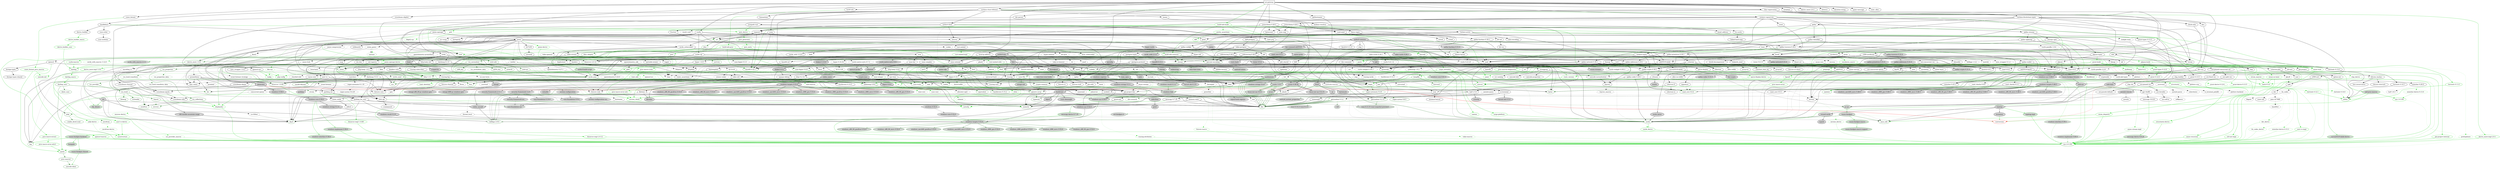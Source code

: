 digraph {
    0 [ label = "cat-gateway" shape = box]
    1 [ label = "anyhow" color = darkgreen]
    2 [ label = "base64 0.22.1" color = darkgreen]
    3 [ label = "bb8" ]
    4 [ label = "bb8-postgres" ]
    5 [ label = "bech32 0.11.0" ]
    6 [ label = "blake2b_simd" ]
    7 [ label = "build-info" ]
    8 [ label = "build-info-build" color = green3]
    9 [ label = "bytes" color = darkgreen]
    10 [ label = "c509-certificate" ]
    11 [ label = "cardano-blockchain-types" ]
    12 [ label = "cardano-chain-follower" ]
    13 [ label = "catalyst-signed-doc" ]
    14 [ label = "catalyst-types" ]
    15 [ label = "chrono" color = darkgreen]
    16 [ label = "clap" ]
    17 [ label = "const_format" ]
    18 [ label = "cpu-time" ]
    19 [ label = "crossbeam-skiplist" ]
    20 [ label = "darling" color = darkgreen]
    21 [ label = "dashmap 6.1.0" ]
    22 [ label = "derive_more 2.0.1" ]
    23 [ label = "dotenvy" ]
    24 [ label = "duration-string" ]
    25 [ label = "ed25519-dalek" ]
    26 [ label = "futures" ]
    27 [ label = "gethostname" ]
    28 [ label = "handlebars" ]
    29 [ label = "hex" ]
    30 [ label = "jsonschema 0.26.2" ]
    31 [ label = "local-ip-address" ]
    32 [ label = "memory-stats" ]
    33 [ label = "mime" color = darkgreen]
    34 [ label = "minicbor 0.25.1" ]
    35 [ label = "minijinja" ]
    36 [ label = "moka" ]
    37 [ label = "num-bigint 0.4.6" color = darkgreen]
    38 [ label = "num-traits" color = darkgreen]
    39 [ label = "openssl" ]
    40 [ label = "orx-iterable" ]
    41 [ label = "pallas" ]
    42 [ label = "pallas-traverse 0.30.1" ]
    43 [ label = "panic-message" ]
    44 [ label = "poem" ]
    45 [ label = "poem-openapi" ]
    46 [ label = "poem-openapi-derive" color = green3]
    47 [ label = "prometheus" ]
    48 [ label = "rand 0.8.5" ]
    49 [ label = "rayon" ]
    50 [ label = "rbac-registration" ]
    51 [ label = "regex" color = darkgreen]
    52 [ label = "rust-embed" ]
    53 [ label = "scylla" ]
    54 [ label = "serde" color = darkgreen]
    55 [ label = "serde_json" color = darkgreen]
    56 [ label = "stats_alloc" ]
    57 [ label = "strum" ]
    58 [ label = "strum_macros" color = green3]
    59 [ label = "thiserror 1.0.69" color = darkgreen]
    60 [ label = "tokio" ]
    61 [ label = "tokio-postgres" ]
    62 [ label = "tracing" ]
    63 [ label = "tracing-subscriber" ]
    64 [ label = "ulid" ]
    65 [ label = "url" color = darkgreen]
    66 [ label = "uuid" ]
    67 [ label = "x509-cert" ]
    68 [ label = "async-trait" color = green3]
    69 [ label = "futures-util" ]
    70 [ label = "parking_lot" ]
    71 [ label = "arrayref" ]
    72 [ label = "arrayvec" ]
    73 [ label = "constant_time_eq" ]
    74 [ label = "bincode" color = darkgreen]
    75 [ label = "build-info-common" color = darkgreen]
    76 [ label = "build-info-proc" color = green3]
    77 [ label = "cargo_metadata" color = green3]
    78 [ label = "git2" color = green3, style = dashed]
    79 [ label = "glob" color = darkgreen]
    80 [ label = "pretty_assertions" color = green3]
    81 [ label = "rustc_version" color = green3]
    82 [ label = "zstd" color = darkgreen]
    83 [ label = "asn1-rs" ]
    84 [ label = "bimap" ]
    85 [ label = "oid" ]
    86 [ label = "oid-registry" ]
    87 [ label = "once_cell" color = darkgreen]
    88 [ label = "thiserror 2.0.12" color = darkgreen]
    89 [ label = "cbork-utils" ]
    90 [ label = "dirs" ]
    91 [ label = "ouroboros" ]
    92 [ label = "crossbeam-channel" ]
    93 [ label = "crossbeam-epoch" ]
    94 [ label = "hickory-resolver" ]
    95 [ label = "http 1.3.1" color = darkgreen]
    96 [ label = "humantime" ]
    97 [ label = "logcall" color = green3]
    98 [ label = "memx" ]
    99 [ label = "mithril-client" ]
    100 [ label = "pallas-crypto 0.30.1" ]
    101 [ label = "pallas-hardano 0.30.1" ]
    102 [ label = "tar" ]
    103 [ label = "tracing-log" ]
    104 [ label = "ureq" ]
    105 [ label = "brotli" ]
    106 [ label = "coset" ]
    107 [ label = "jsonpath-rust" ]
    108 [ label = "jsonschema 0.28.3" ]
    109 [ label = "base64-url" ]
    110 [ label = "displaydoc" color = green3]
    111 [ label = "fluent-uri" ]
    112 [ label = "fmmap" ]
    113 [ label = "orx-concurrent-vec" ]
    114 [ label = "android-tzdata" color = darkgreen, style = "dashed,filled", fillcolor = lightgrey]
    115 [ label = "iana-time-zone" color = darkgreen, style = "dashed,filled", fillcolor = lightgrey]
    116 [ label = "js-sys" color = darkgreen, style = filled, fillcolor = lightgrey]
    117 [ label = "wasm-bindgen" color = darkgreen, style = filled, fillcolor = lightgrey]
    118 [ label = "windows-link" color = darkgreen, style = filled, fillcolor = lightgrey]
    119 [ label = "clap_builder" ]
    120 [ label = "clap_derive" color = green3, style = dashed]
    121 [ label = "const_format_proc_macros" color = green3]
    122 [ label = "libc" color = darkgreen]
    123 [ label = "winapi" style = filled, fillcolor = lightgrey]
    124 [ label = "crossbeam-utils" ]
    125 [ label = "darling_core" color = darkgreen]
    126 [ label = "darling_macro" color = green3]
    127 [ label = "cfg-if" color = darkgreen]
    128 [ label = "hashbrown 0.14.5" ]
    129 [ label = "lock_api" ]
    130 [ label = "parking_lot_core" ]
    131 [ label = "derive_more-impl 2.0.1" color = green3]
    132 [ label = "curve25519-dalek" ]
    133 [ label = "ed25519" ]
    134 [ label = "rand_core 0.6.4" color = darkgreen]
    135 [ label = "sha2" color = darkgreen]
    136 [ label = "subtle" color = darkgreen]
    137 [ label = "zeroize" ]
    138 [ label = "futures-channel" ]
    139 [ label = "futures-core" ]
    140 [ label = "futures-executor" style = dashed]
    141 [ label = "futures-io" ]
    142 [ label = "futures-sink" ]
    143 [ label = "futures-task" ]
    144 [ label = "rustix 0.38.44" style = filled, fillcolor = lightgrey]
    145 [ label = "windows-targets 0.52.6" color = darkgreen, style = filled, fillcolor = lightgrey]
    146 [ label = "derive_builder" ]
    147 [ label = "log" color = darkgreen]
    148 [ label = "num-order" ]
    149 [ label = "pest" color = darkgreen]
    150 [ label = "pest_derive" color = green3]
    151 [ label = "ahash" ]
    152 [ label = "bytecount" ]
    153 [ label = "email_address" ]
    154 [ label = "fancy-regex" ]
    155 [ label = "fraction" ]
    156 [ label = "idna" color = darkgreen]
    157 [ label = "itoa" color = darkgreen]
    158 [ label = "num-cmp" ]
    159 [ label = "percent-encoding" color = darkgreen]
    160 [ label = "referencing 0.26.2" ]
    161 [ label = "regex-syntax 0.8.5" color = darkgreen]
    162 [ label = "reqwest" ]
    163 [ label = "uuid-simd" ]
    164 [ label = "neli" style = filled, fillcolor = lightgrey]
    165 [ label = "windows-sys 0.59.0" color = darkgreen, style = filled, fillcolor = lightgrey]
    166 [ label = "windows-sys 0.52.0" style = filled, fillcolor = lightgrey]
    167 [ label = "half 2.5.0" ]
    168 [ label = "minicbor-derive 0.15.3" color = green3, style = dashed]
    169 [ label = "async-lock" style = dashed]
    170 [ label = "event-listener" style = dashed]
    171 [ label = "loom" style = filled, fillcolor = lightgrey]
    172 [ label = "portable-atomic" ]
    173 [ label = "smallvec" color = darkgreen]
    174 [ label = "tagptr" ]
    175 [ label = "num-integer" color = darkgreen]
    176 [ label = "autocfg" color = green3]
    177 [ label = "bitflags 2.9.0" color = darkgreen]
    178 [ label = "foreign-types" ]
    179 [ label = "openssl-macros" color = green3]
    180 [ label = "openssl-sys" ]
    181 [ label = "orx-self-or" ]
    182 [ label = "pallas-addresses 0.30.1" ]
    183 [ label = "pallas-codec 0.30.1" ]
    184 [ label = "pallas-configs" ]
    185 [ label = "pallas-network 0.30.1" ]
    186 [ label = "pallas-primitives 0.30.1" ]
    187 [ label = "pallas-txbuilder" ]
    188 [ label = "pallas-utxorpc" ]
    189 [ label = "itertools 0.13.0" ]
    190 [ label = "paste" color = green3]
    191 [ label = "async-compression" style = dashed]
    192 [ label = "cookie" style = dashed]
    193 [ label = "headers" ]
    194 [ label = "http-body-util" ]
    195 [ label = "hyper 1.6.0" ]
    196 [ label = "hyper-util" ]
    197 [ label = "mime_guess" style = dashed]
    198 [ label = "multer" style = dashed]
    199 [ label = "nix" style = filled, fillcolor = lightgrey]
    200 [ label = "opentelemetry 0.27.1" style = dashed]
    201 [ label = "opentelemetry-prometheus" style = dashed]
    202 [ label = "pin-project-lite" ]
    203 [ label = "poem-derive" color = green3]
    204 [ label = "quick-xml" ]
    205 [ label = "rfc7239" ]
    206 [ label = "serde_urlencoded" ]
    207 [ label = "serde_yaml" color = darkgreen]
    208 [ label = "sync_wrapper 1.0.2" ]
    209 [ label = "tempfile" color = darkgreen]
    210 [ label = "time" style = dashed]
    211 [ label = "tokio-stream" ]
    212 [ label = "tokio-util" ]
    213 [ label = "wildmatch" ]
    214 [ label = "derive_more 1.0.0" color = darkgreen]
    215 [ label = "indexmap 2.9.0" color = darkgreen]
    216 [ label = "proc-macro-crate" color = green3]
    217 [ label = "proc-macro2" color = darkgreen]
    218 [ label = "quote" color = darkgreen]
    219 [ label = "syn 2.0.100" color = darkgreen]
    220 [ label = "fnv" color = darkgreen]
    221 [ label = "lazy_static" ]
    222 [ label = "memchr" color = darkgreen]
    223 [ label = "protobuf" style = dashed]
    224 [ label = "rand_chacha 0.3.1" ]
    225 [ label = "either" color = darkgreen]
    226 [ label = "rayon-core" ]
    227 [ label = "der-parser" ]
    228 [ label = "aho-corasick" color = darkgreen, style = dashed]
    229 [ label = "regex-automata 0.4.9" color = darkgreen]
    230 [ label = "rust-embed-impl" color = green3]
    231 [ label = "rust-embed-utils" color = darkgreen]
    232 [ label = "walkdir" color = darkgreen]
    233 [ label = "arc-swap" ]
    234 [ label = "byteorder" ]
    235 [ label = "dashmap 5.5.3" ]
    236 [ label = "histogram" ]
    237 [ label = "lz4_flex" ]
    238 [ label = "rand_pcg" ]
    239 [ label = "scylla-cql" ]
    240 [ label = "scylla-macros" color = green3]
    241 [ label = "snap" ]
    242 [ label = "socket2" ]
    243 [ label = "tokio-openssl" style = dashed]
    244 [ label = "serde_derive" color = green3]
    245 [ label = "ryu" color = darkgreen]
    246 [ label = "heck 0.5.0" color = green3]
    247 [ label = "rustversion" color = red]
    248 [ label = "thiserror-impl 1.0.69" color = green3]
    249 [ label = "backtrace" style = filled, fillcolor = lightgrey]
    250 [ label = "mio" style = dashed]
    251 [ label = "signal-hook-registry" style = "dashed,filled", fillcolor = lightgrey]
    252 [ label = "tokio-macros" color = green3, style = dashed]
    253 [ label = "fallible-iterator" ]
    254 [ label = "phf" ]
    255 [ label = "postgres-protocol" ]
    256 [ label = "postgres-types" ]
    257 [ label = "rand 0.9.0" ]
    258 [ label = "whoami" ]
    259 [ label = "tracing-attributes" color = green3, style = dashed]
    260 [ label = "tracing-core" ]
    261 [ label = "matchers" style = dashed]
    262 [ label = "nu-ansi-term" style = dashed]
    263 [ label = "sharded-slab" style = dashed]
    264 [ label = "thread_local" style = dashed]
    265 [ label = "tracing-serde" style = dashed]
    266 [ label = "web-time" style = filled, fillcolor = lightgrey]
    267 [ label = "form_urlencoded" color = darkgreen]
    268 [ label = "getrandom 0.3.2" color = darkgreen, style = dashed]
    269 [ label = "const-oid" ]
    270 [ label = "der" ]
    271 [ label = "spki" ]
    272 [ label = "tls_codec" style = dashed]
    273 [ label = "futures-macro" color = green3, style = dashed]
    274 [ label = "pin-utils" ]
    275 [ label = "slab" style = dashed]
    276 [ label = "semver" color = darkgreen]
    277 [ label = "proc-macro-error2" color = green3]
    278 [ label = "camino" color = green3]
    279 [ label = "cargo-platform" color = green3]
    280 [ label = "libgit2-sys" color = green3, style = dashed]
    281 [ label = "diff" color = green3]
    282 [ label = "yansi" color = green3]
    283 [ label = "zstd-safe" color = darkgreen]
    284 [ label = "asn1-rs-derive" color = green3]
    285 [ label = "asn1-rs-impl" color = green3]
    286 [ label = "nom" ]
    287 [ label = "rusticata-macros" ]
    288 [ label = "thiserror-impl 2.0.12" color = green3]
    289 [ label = "dirs-sys" ]
    290 [ label = "aliasable" ]
    291 [ label = "ouroboros_macro" color = green3]
    292 [ label = "static_assertions" ]
    293 [ label = "hickory-proto" ]
    294 [ label = "ipconfig" style = "dashed,filled", fillcolor = lightgrey]
    295 [ label = "lru-cache" ]
    296 [ label = "resolv-conf" style = dashed]
    297 [ label = "rustls 0.21.12" style = dashed]
    298 [ label = "tokio-rustls 0.24.1" style = dashed]
    299 [ label = "proc-macro-error" color = green3]
    300 [ label = "cpufeatures" color = darkgreen, style = filled, fillcolor = lightgrey]
    301 [ label = "async-recursion" color = green3]
    302 [ label = "flate2" style = dashed]
    303 [ label = "flume" style = dashed]
    304 [ label = "getrandom 0.2.15" color = darkgreen]
    305 [ label = "mithril-common" style = filled, fillcolor = lightgrey]
    306 [ label = "slog" ]
    307 [ label = "cryptoxide" ]
    308 [ label = "binary-layout" ]
    309 [ label = "tap" ]
    310 [ label = "filetime" ]
    311 [ label = "xattr" style = "dashed,filled", fillcolor = lightgrey]
    312 [ label = "rustls 0.23.25" style = dashed]
    313 [ label = "rustls-native-certs 0.7.3" style = dashed]
    314 [ label = "rustls-pki-types" style = dashed]
    315 [ label = "webpki-roots" style = dashed]
    316 [ label = "alloc-no-stdlib" ]
    317 [ label = "alloc-stdlib" style = dashed]
    318 [ label = "brotli-decompressor" ]
    319 [ label = "ciborium" ]
    320 [ label = "ciborium-io" ]
    321 [ label = "referencing 0.28.3" ]
    322 [ label = "borrow-or-share" ]
    323 [ label = "ref-cast" ]
    324 [ label = "enum_dispatch" color = green3]
    325 [ label = "fs4" style = dashed]
    326 [ label = "memmap2" ]
    327 [ label = "parse-display" ]
    328 [ label = "orx-concurrent-option" ]
    329 [ label = "orx-fixed-vec" ]
    330 [ label = "orx-pinned-concurrent-col" ]
    331 [ label = "orx-pinned-vec" ]
    332 [ label = "orx-pseudo-default" ]
    333 [ label = "orx-split-vec" ]
    334 [ label = "android_system_properties" color = darkgreen, style = "dashed,filled", fillcolor = lightgrey]
    335 [ label = "core-foundation-sys" color = darkgreen, style = "dashed,filled", fillcolor = lightgrey]
    336 [ label = "iana-time-zone-haiku" color = darkgreen, style = "dashed,filled", fillcolor = lightgrey]
    337 [ label = "windows-core 0.61.0" color = darkgreen, style = "dashed,filled", fillcolor = lightgrey]
    338 [ label = "wasm-bindgen-macro" color = green3, style = filled, fillcolor = lightgrey]
    339 [ label = "anstream" style = dashed]
    340 [ label = "anstyle" ]
    341 [ label = "clap_lex" ]
    342 [ label = "strsim" color = darkgreen, style = dashed]
    343 [ label = "unicode-xid" color = green3]
    344 [ label = "winapi-i686-pc-windows-gnu" style = filled, fillcolor = lightgrey]
    345 [ label = "winapi-x86_64-pc-windows-gnu" style = filled, fillcolor = lightgrey]
    346 [ label = "ident_case" color = darkgreen]
    347 [ label = "allocator-api2" style = dashed]
    348 [ label = "scopeguard" ]
    349 [ label = "redox_syscall" style = filled, fillcolor = lightgrey]
    350 [ label = "curve25519-dalek-derive" color = green3, style = filled, fillcolor = lightgrey]
    351 [ label = "digest 0.10.7" color = darkgreen]
    352 [ label = "fiat-crypto" style = filled, fillcolor = lightgrey]
    353 [ label = "pkcs8" style = dashed]
    354 [ label = "signature" ]
    355 [ label = "zeroize_derive" color = green3, style = dashed]
    356 [ label = "errno" color = darkgreen, style = filled, fillcolor = lightgrey]
    357 [ label = "linux-raw-sys 0.4.15" style = filled, fillcolor = lightgrey]
    358 [ label = "windows_aarch64_gnullvm 0.52.6" color = darkgreen, style = filled, fillcolor = lightgrey]
    359 [ label = "windows_aarch64_msvc 0.52.6" color = darkgreen, style = filled, fillcolor = lightgrey]
    360 [ label = "windows_i686_gnu 0.52.6" color = darkgreen, style = filled, fillcolor = lightgrey]
    361 [ label = "windows_i686_gnullvm 0.52.6" color = darkgreen, style = filled, fillcolor = lightgrey]
    362 [ label = "windows_i686_msvc 0.52.6" color = darkgreen, style = filled, fillcolor = lightgrey]
    363 [ label = "windows_x86_64_gnu 0.52.6" color = darkgreen, style = filled, fillcolor = lightgrey]
    364 [ label = "windows_x86_64_gnullvm 0.52.6" color = darkgreen, style = filled, fillcolor = lightgrey]
    365 [ label = "windows_x86_64_msvc 0.52.6" color = darkgreen, style = filled, fillcolor = lightgrey]
    366 [ label = "derive_builder_macro" color = green3]
    367 [ label = "num-modular" ]
    368 [ label = "ucd-trie" color = darkgreen]
    369 [ label = "pest_generator" color = green3]
    370 [ label = "version_check" color = green3]
    371 [ label = "zerocopy 0.7.35" ]
    372 [ label = "bit-set" ]
    373 [ label = "num" ]
    374 [ label = "idna_adapter" color = darkgreen]
    375 [ label = "utf8_iter" color = darkgreen]
    376 [ label = "encoding_rs" style = dashed]
    377 [ label = "h2 0.4.8" style = dashed]
    378 [ label = "http-body 1.0.1" ]
    379 [ label = "hyper-rustls" style = "dashed,filled", fillcolor = lightgrey]
    380 [ label = "ipnet" ]
    381 [ label = "quinn" style = "dashed,filled", fillcolor = lightgrey]
    382 [ label = "rustls-native-certs 0.8.1" style = "dashed,filled", fillcolor = lightgrey]
    383 [ label = "rustls-pemfile 2.2.0" style = dashed]
    384 [ label = "system-configuration" style = "dashed,filled", fillcolor = lightgrey]
    385 [ label = "tokio-rustls 0.26.2" style = "dashed,filled", fillcolor = lightgrey]
    386 [ label = "tower 0.5.2" style = filled, fillcolor = lightgrey]
    387 [ label = "tower-service" ]
    388 [ label = "wasm-bindgen-futures" style = filled, fillcolor = lightgrey]
    389 [ label = "wasm-streams" style = "dashed,filled", fillcolor = lightgrey]
    390 [ label = "web-sys" style = filled, fillcolor = lightgrey]
    391 [ label = "windows-registry" style = filled, fillcolor = lightgrey]
    392 [ label = "outref" ]
    393 [ label = "vsimd" ]
    394 [ label = "neli-proc-macros" color = green3, style = filled, fillcolor = lightgrey]
    395 [ label = "crunchy" style = filled, fillcolor = lightgrey]
    396 [ label = "event-listener-strategy" style = dashed]
    397 [ label = "concurrent-queue" style = dashed]
    398 [ label = "parking" style = "dashed,filled", fillcolor = lightgrey]
    399 [ label = "generator" style = filled, fillcolor = lightgrey]
    400 [ label = "scoped-tls" style = filled, fillcolor = lightgrey]
    401 [ label = "foreign-types-shared" ]
    402 [ label = "cc" color = green3]
    403 [ label = "openssl-src" color = green3, style = dashed]
    404 [ label = "pkg-config" color = green3]
    405 [ label = "vcpkg" color = green3]
    406 [ label = "base58" ]
    407 [ label = "bech32 0.9.1" ]
    408 [ label = "crc" ]
    409 [ label = "minicbor 0.20.0" ]
    410 [ label = "num-rational" ]
    411 [ label = "serde_with 3.12.0" ]
    412 [ label = "criterion" ]
    413 [ label = "pallas-wallet" ]
    414 [ label = "pallas-applying" ]
    415 [ label = "prost-types 0.13.5" ]
    416 [ label = "utxorpc-spec" ]
    417 [ label = "aes-gcm" style = dashed]
    418 [ label = "hkdf" style = dashed]
    419 [ label = "hmac" ]
    420 [ label = "base64 0.21.7" ]
    421 [ label = "headers-core" ]
    422 [ label = "httpdate" ]
    423 [ label = "sha1" ]
    424 [ label = "httparse" style = dashed]
    425 [ label = "want" style = dashed]
    426 [ label = "unicase" color = darkgreen, style = dashed]
    427 [ label = "spin" style = dashed]
    428 [ label = "cfg_aliases" color = green3, style = filled, fillcolor = lightgrey]
    429 [ label = "opentelemetry 0.24.0" style = dashed]
    430 [ label = "opentelemetry_sdk" style = dashed]
    431 [ label = "uncased" ]
    432 [ label = "unsafe-libyaml" color = darkgreen]
    433 [ label = "fastrand" color = darkgreen]
    434 [ label = "rustix 1.0.5" color = darkgreen, style = filled, fillcolor = lightgrey]
    435 [ label = "deranged" style = dashed]
    436 [ label = "num-conv" color = darkgreen, style = dashed]
    437 [ label = "powerfmt" style = dashed]
    438 [ label = "time-core" color = darkgreen, style = dashed]
    439 [ label = "time-macros" color = green3, style = dashed]
    440 [ label = "derive_more-impl 1.0.0" color = green3]
    441 [ label = "equivalent" color = darkgreen]
    442 [ label = "hashbrown 0.15.2" color = darkgreen]
    443 [ label = "toml_edit" color = green3]
    444 [ label = "unicode-ident" color = darkgreen]
    445 [ label = "ppv-lite86" ]
    446 [ label = "crossbeam-deque" ]
    447 [ label = "same-file" color = darkgreen]
    448 [ label = "winapi-util" color = darkgreen, style = filled, fillcolor = lightgrey]
    449 [ label = "twox-hash" style = dashed]
    450 [ label = "bigdecimal" style = dashed]
    451 [ label = "num-bigint 0.3.3" style = dashed]
    452 [ label = "secrecy" style = dashed]
    453 [ label = "stable_deref_trait" color = darkgreen]
    454 [ label = "yoke" color = darkgreen]
    455 [ label = "addr2line" style = filled, fillcolor = lightgrey]
    456 [ label = "miniz_oxide" ]
    457 [ label = "object" style = filled, fillcolor = lightgrey]
    458 [ label = "rustc-demangle" style = filled, fillcolor = lightgrey]
    459 [ label = "wasi 0.11.0+wasi-snapshot-preview1" color = darkgreen, style = filled, fillcolor = lightgrey]
    460 [ label = "phf_shared" ]
    461 [ label = "md-5" ]
    462 [ label = "stringprep" ]
    463 [ label = "rand_chacha 0.9.0" style = dashed]
    464 [ label = "rand_core 0.9.3" ]
    465 [ label = "zerocopy 0.8.24" ]
    466 [ label = "wasite" style = filled, fillcolor = lightgrey]
    467 [ label = "valuable" style = "dashed,filled", fillcolor = lightgrey]
    468 [ label = "regex-automata 0.1.10" style = dashed]
    469 [ label = "overload" style = dashed]
    470 [ label = "r-efi" color = darkgreen, style = "dashed,filled", fillcolor = lightgrey]
    471 [ label = "wasi 0.14.2+wasi-0.2.4" color = darkgreen, style = "dashed,filled", fillcolor = lightgrey]
    472 [ label = "der_derive" color = green3, style = dashed]
    473 [ label = "flagset" style = dashed]
    474 [ label = "pem-rfc7468" style = dashed]
    475 [ label = "base64ct" style = dashed]
    476 [ label = "tls_codec_derive" color = green3, style = dashed]
    477 [ label = "proc-macro-error-attr2" color = green3]
    478 [ label = "libz-sys" color = green3, style = dashed]
    479 [ label = "zstd-sys" color = darkgreen]
    480 [ label = "synstructure" color = green3]
    481 [ label = "minimal-lexical" ]
    482 [ label = "option-ext" ]
    483 [ label = "redox_users" style = filled, fillcolor = lightgrey]
    484 [ label = "windows-sys 0.48.0" style = filled, fillcolor = lightgrey]
    485 [ label = "heck 0.4.1" color = green3]
    486 [ label = "proc-macro2-diagnostics" color = green3]
    487 [ label = "data-encoding" ]
    488 [ label = "enum-as-inner" color = green3]
    489 [ label = "rustls-pemfile 1.0.4" style = dashed]
    490 [ label = "tinyvec" ]
    491 [ label = "widestring" style = "dashed,filled", fillcolor = lightgrey]
    492 [ label = "winreg" style = "dashed,filled", fillcolor = lightgrey]
    493 [ label = "linked-hash-map" ]
    494 [ label = "hostname" style = dashed]
    495 [ label = "ring" style = dashed]
    496 [ label = "rustls-webpki 0.101.7" style = dashed]
    497 [ label = "sct" style = dashed]
    498 [ label = "proc-macro-error-attr" color = green3]
    499 [ label = "syn 1.0.109" color = green3]
    500 [ label = "crc32fast" style = dashed]
    501 [ label = "nanorand" style = dashed]
    502 [ label = "blake2 0.10.6" style = filled, fillcolor = lightgrey]
    503 [ label = "ckb-merkle-mountain-range" style = filled, fillcolor = lightgrey]
    504 [ label = "fixed" style = filled, fillcolor = lightgrey]
    505 [ label = "kes-summed-ed25519" style = filled, fillcolor = lightgrey]
    506 [ label = "mithril-build-script" color = green3, style = filled, fillcolor = lightgrey]
    507 [ label = "mithril-stm" style = filled, fillcolor = lightgrey]
    508 [ label = "pallas-addresses 0.31.0" style = "dashed,filled", fillcolor = lightgrey]
    509 [ label = "pallas-codec 0.31.0" style = "dashed,filled", fillcolor = lightgrey]
    510 [ label = "pallas-hardano 0.31.0" style = "dashed,filled", fillcolor = lightgrey]
    511 [ label = "pallas-network 0.31.0" style = "dashed,filled", fillcolor = lightgrey]
    512 [ label = "pallas-primitives 0.31.0" style = "dashed,filled", fillcolor = lightgrey]
    513 [ label = "pallas-traverse 0.31.0" style = "dashed,filled", fillcolor = lightgrey]
    514 [ label = "serde_bytes" style = filled, fillcolor = lightgrey]
    515 [ label = "typetag" style = filled, fillcolor = lightgrey]
    516 [ label = "doc-comment" ]
    517 [ label = "libredox" style = filled, fillcolor = lightgrey]
    518 [ label = "rustls-webpki 0.103.1" style = dashed]
    519 [ label = "openssl-probe" style = "dashed,filled", fillcolor = lightgrey]
    520 [ label = "schannel" style = "dashed,filled", fillcolor = lightgrey]
    521 [ label = "security-framework 2.11.1" style = "dashed,filled", fillcolor = lightgrey]
    522 [ label = "ciborium-ll" ]
    523 [ label = "ref-cast-impl" color = green3]
    524 [ label = "parse-display-derive" color = green3]
    525 [ label = "windows-implement 0.60.0" color = green3, style = "dashed,filled", fillcolor = lightgrey]
    526 [ label = "windows-interface 0.59.1" color = green3, style = "dashed,filled", fillcolor = lightgrey]
    527 [ label = "windows-result 0.3.2" color = darkgreen, style = filled, fillcolor = lightgrey]
    528 [ label = "windows-strings 0.4.0" color = darkgreen, style = "dashed,filled", fillcolor = lightgrey]
    529 [ label = "wasm-bindgen-macro-support" color = green3, style = filled, fillcolor = lightgrey]
    530 [ label = "anstyle-parse" style = dashed]
    531 [ label = "anstyle-query" style = dashed]
    532 [ label = "anstyle-wincon" style = "dashed,filled", fillcolor = lightgrey]
    533 [ label = "colorchoice" style = dashed]
    534 [ label = "is_terminal_polyfill" style = dashed]
    535 [ label = "utf8parse" style = dashed]
    536 [ label = "block-buffer" color = darkgreen, style = dashed]
    537 [ label = "crypto-common" color = darkgreen]
    538 [ label = "derive_builder_core" color = green3]
    539 [ label = "pest_meta" color = green3]
    540 [ label = "zerocopy-derive 0.7.35" color = green3, style = filled, fillcolor = lightgrey]
    541 [ label = "bit-vec" ]
    542 [ label = "num-complex" ]
    543 [ label = "num-iter" ]
    544 [ label = "icu_normalizer" color = darkgreen]
    545 [ label = "icu_properties" color = darkgreen]
    546 [ label = "atomic-waker" style = dashed]
    547 [ label = "quinn-proto" style = "dashed,filled", fillcolor = lightgrey]
    548 [ label = "quinn-udp" style = "dashed,filled", fillcolor = lightgrey]
    549 [ label = "rustc-hash" style = "dashed,filled", fillcolor = lightgrey]
    550 [ label = "security-framework 3.2.0" style = "dashed,filled", fillcolor = lightgrey]
    551 [ label = "core-foundation 0.9.4" style = "dashed,filled", fillcolor = lightgrey]
    552 [ label = "system-configuration-sys" style = "dashed,filled", fillcolor = lightgrey]
    553 [ label = "tower-layer" ]
    554 [ label = "windows-strings 0.3.1" style = filled, fillcolor = lightgrey]
    555 [ label = "windows-targets 0.53.0" style = filled, fillcolor = lightgrey]
    556 [ label = "windows 0.58.0" style = filled, fillcolor = lightgrey]
    557 [ label = "jobserver" color = green3, style = dashed]
    558 [ label = "shlex" color = green3]
    559 [ label = "crc-catalog" ]
    560 [ label = "half 1.8.3" style = dashed]
    561 [ label = "minicbor-derive 0.13.0" color = green3, style = dashed]
    562 [ label = "indexmap 1.9.3" style = dashed]
    563 [ label = "serde_with_macros 3.12.0" color = green3, style = dashed]
    564 [ label = "anes" ]
    565 [ label = "cast" ]
    566 [ label = "criterion-plot" ]
    567 [ label = "is-terminal" ]
    568 [ label = "itertools 0.10.5" ]
    569 [ label = "oorandom" ]
    570 [ label = "plotters" style = dashed]
    571 [ label = "tinytemplate" ]
    572 [ label = "bip39" ]
    573 [ label = "ed25519-bip32" ]
    574 [ label = "prost 0.13.5" ]
    575 [ label = "pbjson" ]
    576 [ label = "pbjson-types" ]
    577 [ label = "prost 0.12.6" color = darkgreen]
    578 [ label = "tonic" ]
    579 [ label = "aead" style = dashed]
    580 [ label = "aes" style = dashed]
    581 [ label = "cipher" style = dashed]
    582 [ label = "ctr" style = dashed]
    583 [ label = "ghash" style = dashed]
    584 [ label = "try-lock" style = dashed]
    585 [ label = "linux-raw-sys 0.9.3" color = darkgreen, style = filled, fillcolor = lightgrey]
    586 [ label = "toml_datetime" color = green3]
    587 [ label = "winnow" color = green3, style = dashed]
    588 [ label = "libm" style = dashed]
    589 [ label = "yoke-derive" color = green3, style = dashed]
    590 [ label = "zerofrom" color = darkgreen]
    591 [ label = "gimli" style = filled, fillcolor = lightgrey]
    592 [ label = "adler2" ]
    593 [ label = "siphasher" ]
    594 [ label = "unicode-bidi" ]
    595 [ label = "unicode-normalization" ]
    596 [ label = "unicode-properties" ]
    597 [ label = "zerocopy-derive 0.8.24" color = green3, style = filled, fillcolor = lightgrey]
    598 [ label = "regex-syntax 0.6.29" style = dashed]
    599 [ label = "wit-bindgen-rt" color = darkgreen, style = "dashed,filled", fillcolor = lightgrey]
    600 [ label = "windows-targets 0.48.5" style = filled, fillcolor = lightgrey]
    601 [ label = "tinyvec_macros" style = dashed]
    602 [ label = "windows 0.52.0" style = "dashed,filled", fillcolor = lightgrey]
    603 [ label = "untrusted" style = dashed]
    604 [ label = "az" style = filled, fillcolor = lightgrey]
    605 [ label = "bytemuck" style = filled, fillcolor = lightgrey]
    606 [ label = "typenum" color = darkgreen]
    607 [ label = "blake2 0.9.2" style = filled, fillcolor = lightgrey]
    608 [ label = "rand_core 0.5.1" style = filled, fillcolor = lightgrey]
    609 [ label = "serde_with 2.3.3" style = "dashed,filled", fillcolor = lightgrey]
    610 [ label = "blst" style = filled, fillcolor = lightgrey]
    611 [ label = "pallas-crypto 0.31.0" style = "dashed,filled", fillcolor = lightgrey]
    612 [ label = "erased-serde" style = filled, fillcolor = lightgrey]
    613 [ label = "inventory" style = filled, fillcolor = lightgrey]
    614 [ label = "typetag-impl" color = green3, style = filled, fillcolor = lightgrey]
    615 [ label = "security-framework-sys" style = "dashed,filled", fillcolor = lightgrey]
    616 [ label = "structmeta" color = green3]
    617 [ label = "wasm-bindgen-backend" color = green3, style = filled, fillcolor = lightgrey]
    618 [ label = "wasm-bindgen-shared" color = green3, style = filled, fillcolor = lightgrey]
    619 [ label = "generic-array" color = darkgreen]
    620 [ label = "icu_collections" color = darkgreen]
    621 [ label = "icu_normalizer_data" color = darkgreen, style = dashed]
    622 [ label = "icu_provider" color = darkgreen]
    623 [ label = "utf16_iter" color = darkgreen]
    624 [ label = "write16" color = darkgreen]
    625 [ label = "zerovec" color = darkgreen]
    626 [ label = "icu_locid_transform" color = darkgreen, style = dashed]
    627 [ label = "icu_properties_data" color = darkgreen, style = dashed]
    628 [ label = "tinystr" color = darkgreen]
    629 [ label = "core-foundation 0.10.0" style = "dashed,filled", fillcolor = lightgrey]
    630 [ label = "windows_aarch64_gnullvm 0.53.0" style = filled, fillcolor = lightgrey]
    631 [ label = "windows_aarch64_msvc 0.53.0" style = filled, fillcolor = lightgrey]
    632 [ label = "windows_i686_gnu 0.53.0" style = filled, fillcolor = lightgrey]
    633 [ label = "windows_i686_gnullvm 0.53.0" style = filled, fillcolor = lightgrey]
    634 [ label = "windows_i686_msvc 0.53.0" style = filled, fillcolor = lightgrey]
    635 [ label = "windows_x86_64_gnu 0.53.0" style = filled, fillcolor = lightgrey]
    636 [ label = "windows_x86_64_gnullvm 0.53.0" style = filled, fillcolor = lightgrey]
    637 [ label = "windows_x86_64_msvc 0.53.0" style = filled, fillcolor = lightgrey]
    638 [ label = "windows-core 0.58.0" style = filled, fillcolor = lightgrey]
    639 [ label = "hashbrown 0.12.3" style = dashed]
    640 [ label = "hermit-abi 0.5.0" style = filled, fillcolor = lightgrey]
    641 [ label = "plotters-backend" style = dashed]
    642 [ label = "plotters-svg" style = dashed]
    643 [ label = "bitcoin_hashes" ]
    644 [ label = "prost-derive 0.13.5" color = green3, style = dashed]
    645 [ label = "pbjson-build" color = green3]
    646 [ label = "prost-build" color = green3]
    647 [ label = "prost-derive 0.12.6" color = green3, style = dashed]
    648 [ label = "async-stream" style = dashed]
    649 [ label = "axum" style = dashed]
    650 [ label = "h2 0.3.26" style = dashed]
    651 [ label = "http 0.2.12" ]
    652 [ label = "http-body 0.4.6" ]
    653 [ label = "hyper 0.14.32" style = dashed]
    654 [ label = "hyper-timeout" style = dashed]
    655 [ label = "pin-project" ]
    656 [ label = "tower 0.4.13" style = dashed]
    657 [ label = "inout" style = dashed]
    658 [ label = "opaque-debug" ]
    659 [ label = "polyval" style = dashed]
    660 [ label = "zerofrom-derive" color = green3, style = dashed]
    661 [ label = "windows_aarch64_gnullvm 0.48.5" style = filled, fillcolor = lightgrey]
    662 [ label = "windows_aarch64_msvc 0.48.5" style = filled, fillcolor = lightgrey]
    663 [ label = "windows_i686_gnu 0.48.5" style = filled, fillcolor = lightgrey]
    664 [ label = "windows_i686_msvc 0.48.5" style = filled, fillcolor = lightgrey]
    665 [ label = "windows_x86_64_gnu 0.48.5" style = filled, fillcolor = lightgrey]
    666 [ label = "windows_x86_64_gnullvm 0.48.5" style = filled, fillcolor = lightgrey]
    667 [ label = "windows_x86_64_msvc 0.48.5" style = filled, fillcolor = lightgrey]
    668 [ label = "windows-core 0.52.0" style = "dashed,filled", fillcolor = lightgrey]
    669 [ label = "crypto-mac" style = filled, fillcolor = lightgrey]
    670 [ label = "digest 0.9.0" style = filled, fillcolor = lightgrey]
    671 [ label = "base64 0.13.1" style = "dashed,filled", fillcolor = lightgrey]
    672 [ label = "serde_with_macros 2.3.3" color = green3, style = "dashed,filled", fillcolor = lightgrey]
    673 [ label = "threadpool" style = filled, fillcolor = lightgrey]
    674 [ label = "typeid" style = filled, fillcolor = lightgrey]
    675 [ label = "structmeta-derive" color = green3]
    676 [ label = "bumpalo" color = green3, style = filled, fillcolor = lightgrey]
    677 [ label = "icu_locid" color = darkgreen]
    678 [ label = "icu_provider_macros" color = green3, style = dashed]
    679 [ label = "writeable" color = darkgreen]
    680 [ label = "zerovec-derive" color = green3, style = dashed]
    681 [ label = "icu_locid_transform_data" color = darkgreen, style = dashed]
    682 [ label = "windows-implement 0.58.0" color = green3, style = filled, fillcolor = lightgrey]
    683 [ label = "windows-interface 0.58.0" color = green3, style = filled, fillcolor = lightgrey]
    684 [ label = "windows-result 0.2.0" style = filled, fillcolor = lightgrey]
    685 [ label = "windows-strings 0.1.0" style = filled, fillcolor = lightgrey]
    686 [ label = "bitcoin-internals" ]
    687 [ label = "hex-conservative" ]
    688 [ label = "itertools 0.14.0" color = green3, style = dashed]
    689 [ label = "itertools 0.11.0" color = green3]
    690 [ label = "prost-types 0.12.6" color = green3]
    691 [ label = "itertools 0.12.1" color = green3]
    692 [ label = "multimap" color = green3]
    693 [ label = "petgraph" color = green3]
    694 [ label = "prettyplease" color = green3, style = dashed]
    695 [ label = "async-stream-impl" color = green3, style = dashed]
    696 [ label = "axum-core" style = dashed]
    697 [ label = "bitflags 1.3.2" style = dashed]
    698 [ label = "matchit" style = dashed]
    699 [ label = "sync_wrapper 0.1.2" style = dashed]
    700 [ label = "tokio-io-timeout" style = dashed]
    701 [ label = "pin-project-internal" color = green3]
    702 [ label = "universal-hash" style = dashed]
    703 [ label = "num_cpus" style = filled, fillcolor = lightgrey]
    704 [ label = "litemap" color = darkgreen]
    705 [ label = "fixedbitset" color = green3]
    706 [ label = "hermit-abi 0.3.9" style = filled, fillcolor = lightgrey]
    0 -> 4 [ ]
    0 -> 7 [ ]
    0 -> 8 [ color = green3]
    0 -> 12 [ ]
    0 -> 13 [ ]
    0 -> 17 [ ]
    0 -> 22 [ ]
    0 -> 23 [ ]
    0 -> 24 [ ]
    0 -> 27 [ ]
    0 -> 28 [ ]
    0 -> 30 [ ]
    0 -> 31 [ ]
    0 -> 32 [ ]
    0 -> 35 [ ]
    0 -> 43 [ ]
    0 -> 45 [ ]
    0 -> 50 [ ]
    0 -> 53 [ ]
    0 -> 56 [ ]
    0 -> 64 [ ]
    3 -> 68 [ color = green3]
    3 -> 69 [ ]
    3 -> 60 [ ]
    4 -> 3 [ ]
    4 -> 61 [ ]
    6 -> 71 [ ]
    6 -> 72 [ ]
    6 -> 73 [ ]
    7 -> 76 [ color = green3]
    8 -> 1 [ color = green3]
    8 -> 2 [ color = green3]
    8 -> 74 [ color = green3]
    8 -> 75 [ color = green3]
    8 -> 77 [ color = green3]
    8 -> 78 [ color = green3, style = dotted]
    8 -> 79 [ color = green3]
    8 -> 80 [ color = green3]
    8 -> 81 [ color = green3]
    8 -> 82 [ color = green3]
    10 -> 1 [ ]
    10 -> 84 [ ]
    10 -> 25 [ ]
    10 -> 29 [ ]
    10 -> 34 [ ]
    10 -> 85 [ ]
    10 -> 86 [ ]
    10 -> 51 [ ]
    10 -> 57 [ ]
    10 -> 88 [ ]
    11 -> 14 [ ]
    11 -> 89 [ ]
    11 -> 21 [ ]
    11 -> 90 [ ]
    11 -> 91 [ ]
    11 -> 41 [ ]
    11 -> 57 [ ]
    12 -> 11 [ ]
    12 -> 18 [ ]
    12 -> 19 [ ]
    12 -> 94 [ ]
    12 -> 96 [ ]
    12 -> 97 [ color = green3]
    12 -> 98 [ ]
    12 -> 99 [ ]
    12 -> 36 [ ]
    12 -> 101 [ ]
    12 -> 104 [ ]
    13 -> 1 [ ]
    13 -> 105 [ ]
    13 -> 14 [ ]
    13 -> 16 [ ]
    13 -> 106 [ ]
    13 -> 26 [ ]
    13 -> 107 [ ]
    13 -> 108 [ ]
    13 -> 57 [ ]
    14 -> 109 [ ]
    14 -> 6 [ ]
    14 -> 15 [ ]
    14 -> 110 [ color = green3]
    14 -> 25 [ ]
    14 -> 111 [ ]
    14 -> 112 [ ]
    14 -> 34 [ ]
    14 -> 113 [ ]
    14 -> 100 [ ]
    14 -> 88 [ ]
    14 -> 62 [ ]
    14 -> 66 [ ]
    15 -> 114 [ color = darkgreen, arrowType = empty, fillcolor = lightgrey, style = dotted]
    15 -> 115 [ color = darkgreen, arrowType = empty, fillcolor = lightgrey, style = dotted]
    15 -> 38 [ color = darkgreen]
    15 -> 54 [ color = darkgreen, style = dotted]
    16 -> 119 [ ]
    16 -> 120 [ color = green3, style = dotted]
    17 -> 121 [ color = green3]
    18 -> 122 [ arrowType = empty, fillcolor = lightgrey]
    18 -> 123 [ arrowType = empty, fillcolor = lightgrey]
    19 -> 93 [ ]
    20 -> 126 [ color = green3]
    21 -> 128 [ ]
    21 -> 129 [ ]
    21 -> 130 [ ]
    21 -> 49 [ style = dotted]
    22 -> 131 [ color = green3]
    25 -> 132 [ ]
    25 -> 133 [ ]
    25 -> 135 [ ]
    26 -> 140 [ style = dotted]
    27 -> 144 [ arrowType = empty, fillcolor = lightgrey]
    28 -> 146 [ ]
    28 -> 148 [ ]
    28 -> 150 [ color = green3]
    28 -> 55 [ ]
    30 -> 152 [ ]
    30 -> 153 [ ]
    30 -> 154 [ ]
    30 -> 155 [ ]
    30 -> 158 [ ]
    30 -> 160 [ ]
    30 -> 162 [ style = dotted]
    30 -> 163 [ ]
    31 -> 164 [ arrowType = empty, fillcolor = lightgrey]
    31 -> 59 [ ]
    31 -> 165 [ arrowType = empty, fillcolor = lightgrey]
    32 -> 122 [ arrowType = empty, fillcolor = lightgrey]
    32 -> 166 [ arrowType = empty, fillcolor = lightgrey]
    34 -> 167 [ style = dotted]
    34 -> 168 [ color = green3, style = dotted]
    35 -> 54 [ ]
    36 -> 169 [ style = dotted]
    36 -> 92 [ ]
    36 -> 93 [ ]
    36 -> 69 [ style = dotted]
    36 -> 171 [ arrowType = empty, fillcolor = lightgrey]
    36 -> 70 [ ]
    36 -> 172 [ ]
    36 -> 81 [ color = green3, arrowType = empty, fillcolor = lightgrey]
    36 -> 174 [ ]
    36 -> 59 [ ]
    36 -> 66 [ ]
    37 -> 175 [ color = darkgreen]
    38 -> 176 [ color = green3]
    39 -> 178 [ ]
    39 -> 179 [ color = green3]
    39 -> 180 [ ]
    40 -> 181 [ ]
    41 -> 184 [ ]
    41 -> 185 [ ]
    41 -> 187 [ ]
    41 -> 188 [ ]
    42 -> 189 [ ]
    42 -> 182 [ ]
    42 -> 186 [ ]
    42 -> 190 [ color = green3]
    44 -> 191 [ style = dotted]
    44 -> 15 [ style = dotted]
    44 -> 192 [ style = dotted]
    44 -> 193 [ ]
    44 -> 29 [ style = dotted]
    44 -> 194 [ ]
    44 -> 196 [ ]
    44 -> 197 [ style = dotted]
    44 -> 198 [ style = dotted]
    44 -> 199 [ arrowType = empty, fillcolor = lightgrey]
    44 -> 200 [ style = dotted]
    44 -> 201 [ style = dotted]
    44 -> 203 [ color = green3]
    44 -> 204 [ style = dotted]
    44 -> 51 [ ]
    44 -> 205 [ ]
    44 -> 52 [ style = dotted]
    44 -> 55 [ ]
    44 -> 206 [ ]
    44 -> 207 [ style = dotted]
    44 -> 208 [ ]
    44 -> 209 [ style = dotted]
    44 -> 88 [ ]
    44 -> 211 [ style = dotted]
    44 -> 213 [ ]
    45 -> 214 [ ]
    45 -> 44 [ ]
    45 -> 46 [ color = green3]
    45 -> 65 [ style = dotted]
    45 -> 66 [ style = dotted]
    46 -> 20 [ color = green3]
    46 -> 95 [ color = green3]
    46 -> 33 [ color = green3]
    46 -> 216 [ color = green3]
    46 -> 51 [ color = green3]
    46 -> 59 [ color = green3]
    47 -> 220 [ ]
    47 -> 221 [ ]
    47 -> 222 [ ]
    47 -> 70 [ ]
    47 -> 223 [ style = dotted]
    47 -> 59 [ ]
    48 -> 224 [ style = dotted]
    49 -> 225 [ ]
    49 -> 226 [ ]
    50 -> 105 [ ]
    50 -> 10 [ ]
    50 -> 11 [ ]
    50 -> 227 [ ]
    50 -> 67 [ ]
    50 -> 82 [ ]
    51 -> 229 [ color = darkgreen]
    52 -> 230 [ color = green3]
    53 -> 233 [ ]
    53 -> 2 [ style = dotted]
    53 -> 235 [ ]
    53 -> 26 [ ]
    53 -> 236 [ ]
    53 -> 189 [ ]
    53 -> 221 [ ]
    53 -> 48 [ ]
    53 -> 238 [ ]
    53 -> 239 [ ]
    53 -> 207 [ style = dotted]
    53 -> 243 [ style = dotted]
    53 -> 62 [ ]
    53 -> 65 [ style = dotted]
    54 -> 244 [ color = green3, style = dotted]
    54 -> 244 [ color = green3, arrowType = empty, fillcolor = lightgrey]
    55 -> 157 [ color = darkgreen]
    55 -> 222 [ color = darkgreen]
    55 -> 245 [ color = darkgreen]
    55 -> 54 [ color = darkgreen]
    57 -> 58 [ color = green3, style = dotted]
    58 -> 246 [ color = green3]
    58 -> 247 [ color = green3]
    58 -> 219 [ color = green3]
    59 -> 248 [ color = green3]
    60 -> 249 [ arrowType = empty, fillcolor = lightgrey]
    60 -> 9 [ style = dotted]
    60 -> 250 [ style = dotted]
    60 -> 70 [ style = dotted]
    60 -> 202 [ ]
    60 -> 251 [ arrowType = empty, fillcolor = lightgrey, style = dotted]
    60 -> 242 [ arrowType = empty, fillcolor = lightgrey, style = dotted]
    60 -> 252 [ color = green3, style = dotted]
    61 -> 68 [ color = green3]
    61 -> 69 [ ]
    61 -> 159 [ ]
    61 -> 254 [ ]
    61 -> 256 [ ]
    61 -> 212 [ ]
    61 -> 258 [ ]
    62 -> 147 [ style = dotted]
    62 -> 202 [ ]
    62 -> 259 [ color = green3, style = dotted]
    62 -> 260 [ ]
    63 -> 261 [ style = dotted]
    63 -> 262 [ style = dotted]
    63 -> 51 [ style = dotted]
    63 -> 55 [ style = dotted]
    63 -> 263 [ style = dotted]
    63 -> 173 [ style = dotted]
    63 -> 264 [ style = dotted]
    63 -> 210 [ style = dotted]
    63 -> 62 [ style = dotted]
    63 -> 103 [ style = dotted]
    63 -> 265 [ style = dotted]
    64 -> 257 [ style = dotted]
    64 -> 66 [ style = dotted]
    64 -> 266 [ arrowType = empty, fillcolor = lightgrey]
    65 -> 267 [ color = darkgreen]
    65 -> 156 [ color = darkgreen]
    66 -> 268 [ arrowType = empty, fillcolor = lightgrey, style = dotted]
    66 -> 54 [ style = dotted]
    67 -> 271 [ ]
    67 -> 272 [ style = dotted]
    68 -> 219 [ color = green3]
    69 -> 138 [ style = dotted]
    69 -> 141 [ style = dotted]
    69 -> 273 [ color = green3, style = dotted]
    69 -> 143 [ ]
    69 -> 222 [ style = dotted]
    69 -> 202 [ ]
    69 -> 274 [ ]
    69 -> 275 [ style = dotted]
    70 -> 129 [ ]
    70 -> 130 [ ]
    74 -> 54 [ color = darkgreen]
    75 -> 15 [ color = darkgreen]
    75 -> 214 [ color = darkgreen]
    75 -> 276 [ color = darkgreen]
    76 -> 1 [ color = green3]
    76 -> 2 [ color = green3]
    76 -> 74 [ color = green3]
    76 -> 75 [ color = green3]
    76 -> 37 [ color = green3]
    76 -> 277 [ color = green3]
    76 -> 55 [ color = green3]
    76 -> 82 [ color = green3]
    77 -> 278 [ color = green3]
    77 -> 279 [ color = green3]
    77 -> 276 [ color = green3]
    77 -> 55 [ color = green3]
    77 -> 59 [ color = green3]
    78 -> 280 [ color = green3, style = dashed]
    78 -> 65 [ color = green3, style = dashed]
    80 -> 281 [ color = green3]
    80 -> 282 [ color = green3]
    81 -> 276 [ color = green3]
    82 -> 283 [ color = darkgreen]
    83 -> 284 [ color = green3]
    83 -> 285 [ color = green3]
    83 -> 110 [ color = green3]
    83 -> 38 [ ]
    83 -> 287 [ ]
    83 -> 59 [ ]
    86 -> 83 [ ]
    88 -> 288 [ color = green3]
    89 -> 34 [ ]
    90 -> 289 [ ]
    91 -> 290 [ ]
    91 -> 291 [ color = green3]
    91 -> 292 [ ]
    92 -> 124 [ ]
    93 -> 124 [ ]
    94 -> 293 [ ]
    94 -> 294 [ arrowType = empty, fillcolor = lightgrey, style = dotted]
    94 -> 295 [ ]
    94 -> 296 [ style = dotted]
    95 -> 9 [ color = darkgreen]
    95 -> 220 [ color = darkgreen]
    95 -> 157 [ color = darkgreen]
    97 -> 299 [ color = green3]
    97 -> 219 [ color = green3]
    98 -> 300 [ arrowType = empty, fillcolor = lightgrey]
    99 -> 301 [ color = green3]
    99 -> 302 [ style = dotted]
    99 -> 303 [ style = dotted]
    99 -> 26 [ ]
    99 -> 305 [ arrowType = empty, fillcolor = lightgrey]
    99 -> 305 [ arrowType = empty, fillcolor = lightgrey]
    99 -> 162 [ ]
    99 -> 162 [ arrowType = empty, fillcolor = lightgrey]
    99 -> 102 [ style = dotted]
    99 -> 66 [ ]
    99 -> 82 [ style = dotted]
    100 -> 307 [ ]
    100 -> 183 [ ]
    100 -> 134 [ ]
    101 -> 308 [ ]
    101 -> 185 [ ]
    101 -> 42 [ ]
    101 -> 309 [ ]
    102 -> 310 [ ]
    102 -> 311 [ arrowType = empty, fillcolor = lightgrey, style = dotted]
    103 -> 147 [ ]
    103 -> 260 [ ]
    104 -> 2 [ ]
    104 -> 302 [ style = dotted]
    104 -> 312 [ style = dotted]
    104 -> 313 [ style = dotted]
    104 -> 65 [ ]
    104 -> 315 [ style = dotted]
    105 -> 318 [ ]
    106 -> 319 [ ]
    107 -> 150 [ color = green3]
    107 -> 51 [ ]
    107 -> 55 [ ]
    108 -> 152 [ ]
    108 -> 153 [ ]
    108 -> 154 [ ]
    108 -> 155 [ ]
    108 -> 158 [ ]
    108 -> 321 [ ]
    108 -> 162 [ style = dotted]
    108 -> 163 [ ]
    109 -> 2 [ ]
    110 -> 219 [ color = green3]
    111 -> 322 [ ]
    111 -> 323 [ ]
    111 -> 54 [ style = dotted]
    112 -> 234 [ ]
    112 -> 324 [ color = green3]
    112 -> 325 [ style = dotted]
    112 -> 326 [ ]
    112 -> 327 [ ]
    113 -> 328 [ ]
    113 -> 330 [ ]
    113 -> 54 [ style = dotted]
    115 -> 334 [ color = darkgreen, arrowType = empty, fillcolor = lightgrey, style = dashed]
    115 -> 335 [ color = darkgreen, arrowType = empty, fillcolor = lightgrey, style = dashed]
    115 -> 336 [ color = darkgreen, arrowType = empty, fillcolor = lightgrey, style = dashed]
    115 -> 337 [ color = darkgreen, arrowType = empty, fillcolor = lightgrey, style = dashed]
    116 -> 117 [ color = darkgreen, arrowType = empty, fillcolor = lightgrey]
    117 -> 127 [ color = darkgreen, arrowType = empty, fillcolor = lightgrey]
    117 -> 87 [ color = darkgreen, arrowType = empty, fillcolor = lightgrey]
    117 -> 247 [ color = green3, arrowType = empty, fillcolor = lightgrey, style = dotted]
    117 -> 338 [ color = green3, arrowType = empty, fillcolor = lightgrey]
    119 -> 339 [ style = dotted]
    119 -> 341 [ ]
    119 -> 342 [ style = dotted]
    120 -> 246 [ color = green3, style = dashed]
    120 -> 219 [ color = green3, style = dashed]
    121 -> 218 [ color = green3]
    121 -> 343 [ color = green3]
    123 -> 344 [ arrowType = empty, fillcolor = lightgrey]
    123 -> 345 [ arrowType = empty, fillcolor = lightgrey]
    125 -> 220 [ color = darkgreen]
    125 -> 346 [ color = darkgreen]
    125 -> 342 [ color = darkgreen, style = dotted]
    125 -> 219 [ color = darkgreen]
    126 -> 125 [ color = green3]
    128 -> 151 [ style = dotted]
    128 -> 347 [ style = dotted]
    129 -> 176 [ color = green3]
    129 -> 348 [ ]
    130 -> 127 [ ]
    130 -> 122 [ arrowType = empty, fillcolor = lightgrey]
    130 -> 349 [ arrowType = empty, fillcolor = lightgrey]
    130 -> 173 [ ]
    130 -> 145 [ arrowType = empty, fillcolor = lightgrey]
    131 -> 219 [ color = green3]
    132 -> 300 [ arrowType = empty, fillcolor = lightgrey]
    132 -> 350 [ color = green3, arrowType = empty, fillcolor = lightgrey]
    132 -> 351 [ style = dotted]
    132 -> 352 [ arrowType = empty, fillcolor = lightgrey]
    132 -> 81 [ color = green3]
    132 -> 137 [ style = dotted]
    133 -> 353 [ style = dotted]
    133 -> 54 [ style = dotted]
    133 -> 354 [ ]
    134 -> 304 [ color = darkgreen, style = dotted]
    135 -> 300 [ color = darkgreen, arrowType = empty, fillcolor = lightgrey]
    135 -> 351 [ color = darkgreen]
    137 -> 355 [ color = green3, style = dotted]
    138 -> 139 [ ]
    138 -> 142 [ style = dotted]
    140 -> 69 [ style = dashed]
    144 -> 177 [ arrowType = empty, fillcolor = lightgrey]
    144 -> 356 [ arrowType = empty, fillcolor = lightgrey, style = dotted]
    144 -> 356 [ arrowType = empty, fillcolor = lightgrey]
    144 -> 356 [ arrowType = empty, fillcolor = lightgrey]
    144 -> 357 [ arrowType = empty, fillcolor = lightgrey]
    144 -> 357 [ arrowType = empty, fillcolor = lightgrey]
    145 -> 358 [ color = darkgreen, arrowType = empty, fillcolor = lightgrey]
    145 -> 359 [ color = darkgreen, arrowType = empty, fillcolor = lightgrey]
    145 -> 360 [ color = darkgreen, arrowType = empty, fillcolor = lightgrey]
    145 -> 361 [ color = darkgreen, arrowType = empty, fillcolor = lightgrey]
    145 -> 362 [ color = darkgreen, arrowType = empty, fillcolor = lightgrey]
    145 -> 363 [ color = darkgreen, arrowType = empty, fillcolor = lightgrey]
    145 -> 364 [ color = darkgreen, arrowType = empty, fillcolor = lightgrey]
    145 -> 365 [ color = darkgreen, arrowType = empty, fillcolor = lightgrey]
    146 -> 366 [ color = green3]
    148 -> 367 [ ]
    149 -> 222 [ color = darkgreen, style = dotted]
    149 -> 88 [ color = darkgreen, style = dotted]
    149 -> 368 [ color = darkgreen]
    150 -> 369 [ color = green3]
    151 -> 304 [ style = dotted]
    151 -> 54 [ style = dotted]
    151 -> 370 [ color = green3]
    151 -> 371 [ ]
    153 -> 54 [ style = dotted]
    154 -> 372 [ ]
    154 -> 229 [ ]
    155 -> 221 [ style = dotted]
    155 -> 373 [ ]
    156 -> 374 [ color = darkgreen]
    160 -> 151 [ ]
    160 -> 111 [ ]
    160 -> 159 [ ]
    160 -> 55 [ ]
    162 -> 2 [ ]
    162 -> 376 [ arrowType = empty, fillcolor = lightgrey, style = dotted]
    162 -> 194 [ arrowType = empty, fillcolor = lightgrey]
    162 -> 379 [ arrowType = empty, fillcolor = lightgrey, style = dotted]
    162 -> 380 [ arrowType = empty, fillcolor = lightgrey]
    162 -> 33 [ arrowType = empty, fillcolor = lightgrey]
    162 -> 381 [ arrowType = empty, fillcolor = lightgrey, style = dotted]
    162 -> 383 [ arrowType = empty, fillcolor = lightgrey, style = dotted]
    162 -> 55 [ style = dotted]
    162 -> 55 [ arrowType = empty, fillcolor = lightgrey]
    162 -> 206 [ ]
    162 -> 384 [ arrowType = empty, fillcolor = lightgrey, style = dotted]
    162 -> 386 [ arrowType = empty, fillcolor = lightgrey]
    162 -> 65 [ ]
    162 -> 389 [ arrowType = empty, fillcolor = lightgrey, style = dotted]
    162 -> 391 [ arrowType = empty, fillcolor = lightgrey]
    163 -> 392 [ ]
    163 -> 66 [ style = dotted]
    163 -> 393 [ ]
    164 -> 234 [ arrowType = empty, fillcolor = lightgrey]
    164 -> 122 [ arrowType = empty, fillcolor = lightgrey]
    164 -> 147 [ arrowType = empty, fillcolor = lightgrey]
    164 -> 394 [ color = green3, arrowType = empty, fillcolor = lightgrey]
    165 -> 145 [ color = darkgreen, arrowType = empty, fillcolor = lightgrey]
    166 -> 145 [ arrowType = empty, fillcolor = lightgrey]
    167 -> 127 [ ]
    167 -> 395 [ arrowType = empty, fillcolor = lightgrey]
    168 -> 219 [ color = green3, style = dashed]
    169 -> 396 [ style = dashed]
    170 -> 397 [ style = dashed]
    170 -> 398 [ arrowType = empty, fillcolor = lightgrey, style = dotted]
    170 -> 202 [ style = dashed]
    171 -> 399 [ arrowType = empty, fillcolor = lightgrey]
    171 -> 400 [ arrowType = empty, fillcolor = lightgrey]
    171 -> 63 [ arrowType = empty, fillcolor = lightgrey]
    175 -> 38 [ color = darkgreen]
    178 -> 401 [ ]
    179 -> 219 [ color = green3]
    180 -> 403 [ color = green3, style = dotted]
    180 -> 404 [ color = green3]
    180 -> 405 [ color = green3]
    182 -> 406 [ ]
    182 -> 407 [ ]
    182 -> 408 [ ]
    182 -> 100 [ ]
    183 -> 29 [ ]
    183 -> 409 [ ]
    183 -> 54 [ ]
    183 -> 59 [ ]
    184 -> 410 [ ]
    184 -> 182 [ ]
    184 -> 186 [ ]
    184 -> 411 [ ]
    185 -> 234 [ ]
    185 -> 189 [ ]
    185 -> 100 [ ]
    185 -> 48 [ ]
    185 -> 60 [ ]
    185 -> 62 [ ]
    186 -> 406 [ ]
    186 -> 407 [ ]
    186 -> 412 [ ]
    186 -> 100 [ ]
    187 -> 42 [ ]
    187 -> 413 [ ]
    188 -> 414 [ ]
    188 -> 415 [ ]
    188 -> 416 [ ]
    189 -> 225 [ ]
    191 -> 105 [ style = dotted]
    191 -> 302 [ style = dotted]
    191 -> 139 [ style = dashed]
    191 -> 60 [ style = dotted]
    192 -> 417 [ style = dotted]
    192 -> 2 [ style = dotted]
    192 -> 418 [ style = dotted]
    192 -> 159 [ style = dotted]
    192 -> 48 [ style = dotted]
    192 -> 135 [ style = dotted]
    192 -> 210 [ style = dashed]
    193 -> 420 [ ]
    193 -> 421 [ ]
    193 -> 422 [ ]
    193 -> 33 [ ]
    193 -> 423 [ ]
    194 -> 139 [ ]
    194 -> 378 [ ]
    194 -> 202 [ ]
    195 -> 69 [ style = dotted]
    195 -> 377 [ style = dotted]
    195 -> 378 [ ]
    195 -> 424 [ style = dotted]
    195 -> 422 [ style = dotted]
    195 -> 425 [ style = dotted]
    196 -> 195 [ ]
    196 -> 387 [ style = dotted]
    197 -> 33 [ style = dashed]
    197 -> 426 [ style = dashed]
    197 -> 426 [ color = green3, style = dashed]
    198 -> 376 [ style = dashed]
    198 -> 69 [ style = dashed]
    198 -> 95 [ style = dashed]
    198 -> 424 [ style = dashed]
    198 -> 33 [ style = dashed]
    198 -> 427 [ style = dashed]
    198 -> 60 [ style = dotted]
    198 -> 370 [ color = green3, style = dashed]
    199 -> 177 [ arrowType = empty, fillcolor = lightgrey]
    199 -> 127 [ arrowType = empty, fillcolor = lightgrey]
    199 -> 428 [ color = green3, arrowType = empty, fillcolor = lightgrey]
    199 -> 122 [ arrowType = empty, fillcolor = lightgrey]
    200 -> 139 [ style = dotted]
    200 -> 142 [ style = dotted]
    200 -> 116 [ arrowType = empty, fillcolor = lightgrey, style = dashed]
    200 -> 59 [ style = dotted]
    200 -> 62 [ style = dotted]
    201 -> 430 [ style = dashed]
    201 -> 47 [ style = dashed]
    203 -> 216 [ color = green3]
    204 -> 222 [ ]
    204 -> 54 [ style = dotted]
    205 -> 431 [ ]
    206 -> 267 [ ]
    206 -> 157 [ ]
    206 -> 245 [ ]
    206 -> 54 [ ]
    207 -> 215 [ color = darkgreen]
    207 -> 157 [ color = darkgreen]
    207 -> 245 [ color = darkgreen]
    207 -> 432 [ color = darkgreen]
    208 -> 139 [ style = dotted]
    209 -> 433 [ color = darkgreen]
    209 -> 268 [ color = darkgreen, arrowType = empty, fillcolor = lightgrey, style = dotted]
    209 -> 434 [ color = darkgreen, arrowType = empty, fillcolor = lightgrey]
    210 -> 435 [ style = dashed]
    210 -> 157 [ style = dotted]
    210 -> 439 [ color = green3, style = dotted]
    211 -> 139 [ ]
    211 -> 60 [ ]
    212 -> 139 [ ]
    212 -> 142 [ ]
    212 -> 60 [ ]
    214 -> 440 [ color = green3]
    215 -> 441 [ color = darkgreen]
    215 -> 442 [ color = darkgreen]
    215 -> 54 [ color = darkgreen, style = dotted]
    216 -> 443 [ color = green3]
    217 -> 444 [ color = darkgreen]
    218 -> 217 [ color = darkgreen]
    219 -> 218 [ color = darkgreen, style = dotted]
    224 -> 445 [ ]
    224 -> 134 [ ]
    226 -> 446 [ ]
    227 -> 83 [ ]
    228 -> 222 [ color = darkgreen, style = dotted]
    229 -> 228 [ color = darkgreen, style = dotted]
    229 -> 161 [ color = darkgreen, style = dotted]
    230 -> 231 [ color = green3]
    231 -> 135 [ color = darkgreen]
    231 -> 232 [ color = darkgreen]
    232 -> 447 [ color = darkgreen]
    235 -> 128 [ ]
    235 -> 129 [ ]
    235 -> 130 [ ]
    237 -> 449 [ style = dotted]
    238 -> 134 [ ]
    239 -> 68 [ color = green3]
    239 -> 450 [ style = dotted]
    239 -> 234 [ ]
    239 -> 15 [ style = dotted]
    239 -> 237 [ ]
    239 -> 451 [ style = dotted]
    239 -> 240 [ color = green3]
    239 -> 452 [ style = dotted]
    239 -> 241 [ ]
    239 -> 88 [ ]
    239 -> 210 [ style = dotted]
    239 -> 60 [ ]
    239 -> 66 [ ]
    239 -> 454 [ ]
    240 -> 20 [ color = green3]
    242 -> 122 [ arrowType = empty, fillcolor = lightgrey]
    242 -> 166 [ arrowType = empty, fillcolor = lightgrey]
    243 -> 39 [ style = dashed]
    243 -> 60 [ style = dashed]
    244 -> 219 [ color = green3]
    248 -> 219 [ color = green3]
    249 -> 455 [ arrowType = empty, fillcolor = lightgrey]
    249 -> 127 [ arrowType = empty, fillcolor = lightgrey]
    249 -> 122 [ arrowType = empty, fillcolor = lightgrey]
    249 -> 456 [ arrowType = empty, fillcolor = lightgrey]
    249 -> 457 [ arrowType = empty, fillcolor = lightgrey]
    249 -> 458 [ arrowType = empty, fillcolor = lightgrey]
    249 -> 145 [ arrowType = empty, fillcolor = lightgrey]
    250 -> 122 [ arrowType = empty, fillcolor = lightgrey, style = dashed]
    250 -> 122 [ arrowType = empty, fillcolor = lightgrey, style = dashed]
    250 -> 122 [ arrowType = empty, fillcolor = lightgrey, style = dashed]
    250 -> 459 [ arrowType = empty, fillcolor = lightgrey, style = dashed]
    250 -> 166 [ arrowType = empty, fillcolor = lightgrey, style = dashed]
    251 -> 122 [ arrowType = empty, fillcolor = lightgrey, style = dashed]
    252 -> 219 [ color = green3, style = dashed]
    254 -> 460 [ ]
    255 -> 2 [ ]
    255 -> 234 [ ]
    255 -> 9 [ ]
    255 -> 253 [ ]
    255 -> 419 [ ]
    255 -> 461 [ ]
    255 -> 222 [ ]
    255 -> 257 [ ]
    255 -> 135 [ ]
    255 -> 462 [ ]
    256 -> 15 [ style = dotted]
    256 -> 255 [ ]
    256 -> 55 [ style = dotted]
    256 -> 210 [ style = dotted]
    256 -> 66 [ style = dotted]
    257 -> 463 [ style = dotted]
    258 -> 349 [ arrowType = empty, fillcolor = lightgrey]
    258 -> 466 [ arrowType = empty, fillcolor = lightgrey]
    258 -> 390 [ arrowType = empty, fillcolor = lightgrey, style = dotted]
    259 -> 219 [ color = green3, style = dashed]
    260 -> 87 [ style = dotted]
    260 -> 467 [ arrowType = empty, fillcolor = lightgrey, style = dotted]
    261 -> 468 [ style = dashed]
    262 -> 469 [ style = dashed]
    262 -> 123 [ arrowType = empty, fillcolor = lightgrey, style = dashed]
    263 -> 221 [ style = dashed]
    264 -> 127 [ style = dashed]
    264 -> 87 [ style = dashed]
    265 -> 54 [ style = dashed]
    265 -> 260 [ style = dashed]
    266 -> 116 [ arrowType = empty, fillcolor = lightgrey]
    267 -> 159 [ color = darkgreen]
    268 -> 116 [ color = darkgreen, arrowType = empty, fillcolor = lightgrey, style = dotted]
    268 -> 122 [ color = darkgreen, arrowType = empty, fillcolor = lightgrey, style = dashed]
    268 -> 122 [ color = darkgreen, arrowType = empty, fillcolor = lightgrey, style = dashed]
    268 -> 122 [ color = darkgreen, arrowType = empty, fillcolor = lightgrey, style = dashed]
    268 -> 122 [ color = darkgreen, arrowType = empty, fillcolor = lightgrey, style = dashed]
    268 -> 122 [ color = darkgreen, arrowType = empty, fillcolor = lightgrey, style = dashed]
    268 -> 122 [ color = darkgreen, arrowType = empty, fillcolor = lightgrey, style = dashed]
    268 -> 122 [ color = darkgreen, arrowType = empty, fillcolor = lightgrey, style = dashed]
    268 -> 122 [ color = darkgreen, arrowType = empty, fillcolor = lightgrey, style = dashed]
    268 -> 470 [ color = darkgreen, arrowType = empty, fillcolor = lightgrey, style = dashed]
    268 -> 471 [ color = darkgreen, arrowType = empty, fillcolor = lightgrey, style = dashed]
    270 -> 269 [ style = dotted]
    270 -> 472 [ color = green3, style = dotted]
    270 -> 473 [ style = dotted]
    270 -> 474 [ style = dotted]
    270 -> 137 [ style = dotted]
    271 -> 270 [ ]
    272 -> 476 [ color = green3, style = dotted]
    272 -> 137 [ style = dashed]
    273 -> 219 [ color = green3, style = dashed]
    275 -> 176 [ color = green3, style = dashed]
    276 -> 54 [ color = darkgreen, style = dotted]
    277 -> 477 [ color = green3]
    277 -> 219 [ color = green3, style = dotted]
    278 -> 54 [ color = green3, style = dotted]
    279 -> 54 [ color = green3]
    280 -> 478 [ color = green3, style = dashed]
    283 -> 479 [ color = darkgreen]
    284 -> 480 [ color = green3]
    285 -> 219 [ color = green3]
    286 -> 222 [ ]
    286 -> 481 [ ]
    287 -> 286 [ ]
    288 -> 219 [ color = green3]
    289 -> 482 [ ]
    289 -> 483 [ arrowType = empty, fillcolor = lightgrey]
    289 -> 484 [ arrowType = empty, fillcolor = lightgrey]
    291 -> 485 [ color = green3]
    291 -> 486 [ color = green3]
    293 -> 68 [ color = green3]
    293 -> 487 [ ]
    293 -> 488 [ color = green3]
    293 -> 69 [ ]
    293 -> 380 [ ]
    293 -> 48 [ ]
    293 -> 489 [ style = dotted]
    293 -> 59 [ ]
    293 -> 490 [ ]
    293 -> 298 [ style = dotted]
    293 -> 62 [ ]
    293 -> 65 [ ]
    294 -> 242 [ arrowType = empty, fillcolor = lightgrey, style = dashed]
    294 -> 491 [ arrowType = empty, fillcolor = lightgrey, style = dashed]
    294 -> 492 [ arrowType = empty, fillcolor = lightgrey, style = dotted]
    295 -> 493 [ ]
    296 -> 494 [ style = dotted]
    297 -> 496 [ style = dashed]
    297 -> 497 [ style = dashed]
    298 -> 297 [ style = dashed]
    298 -> 60 [ style = dashed]
    299 -> 498 [ color = green3]
    299 -> 499 [ color = green3, style = dotted]
    300 -> 122 [ color = darkgreen, arrowType = empty, fillcolor = lightgrey]
    300 -> 122 [ color = darkgreen, arrowType = empty, fillcolor = lightgrey]
    300 -> 122 [ color = darkgreen, arrowType = empty, fillcolor = lightgrey]
    300 -> 122 [ color = darkgreen, arrowType = empty, fillcolor = lightgrey]
    301 -> 219 [ color = green3]
    302 -> 500 [ style = dashed]
    302 -> 456 [ style = dotted]
    302 -> 456 [ arrowType = empty, fillcolor = lightgrey, style = dashed]
    303 -> 139 [ style = dotted]
    303 -> 142 [ style = dotted]
    303 -> 501 [ style = dotted]
    303 -> 427 [ style = dashed]
    304 -> 116 [ color = darkgreen, arrowType = empty, fillcolor = lightgrey, style = dotted]
    304 -> 122 [ color = darkgreen, arrowType = empty, fillcolor = lightgrey]
    304 -> 459 [ color = darkgreen, arrowType = empty, fillcolor = lightgrey]
    305 -> 1 [ arrowType = empty, fillcolor = lightgrey]
    305 -> 68 [ color = green3, arrowType = empty, fillcolor = lightgrey]
    305 -> 5 [ arrowType = empty, fillcolor = lightgrey]
    305 -> 319 [ arrowType = empty, fillcolor = lightgrey]
    305 -> 503 [ arrowType = empty, fillcolor = lightgrey]
    305 -> 504 [ arrowType = empty, fillcolor = lightgrey]
    305 -> 505 [ arrowType = empty, fillcolor = lightgrey]
    305 -> 506 [ color = green3, arrowType = empty, fillcolor = lightgrey]
    305 -> 507 [ arrowType = empty, fillcolor = lightgrey]
    305 -> 286 [ arrowType = empty, fillcolor = lightgrey]
    305 -> 510 [ arrowType = empty, fillcolor = lightgrey, style = dotted]
    305 -> 514 [ arrowType = empty, fillcolor = lightgrey]
    305 -> 411 [ arrowType = empty, fillcolor = lightgrey]
    305 -> 306 [ arrowType = empty, fillcolor = lightgrey]
    305 -> 57 [ arrowType = empty, fillcolor = lightgrey]
    305 -> 515 [ arrowType = empty, fillcolor = lightgrey]
    305 -> 232 [ arrowType = empty, fillcolor = lightgrey]
    308 -> 516 [ ]
    308 -> 190 [ color = green3]
    310 -> 127 [ ]
    310 -> 517 [ arrowType = empty, fillcolor = lightgrey]
    310 -> 165 [ arrowType = empty, fillcolor = lightgrey]
    311 -> 434 [ arrowType = empty, fillcolor = lightgrey, style = dashed]
    312 -> 518 [ style = dashed]
    312 -> 136 [ style = dashed]
    312 -> 137 [ style = dashed]
    313 -> 519 [ arrowType = empty, fillcolor = lightgrey, style = dashed]
    313 -> 383 [ style = dashed]
    313 -> 520 [ arrowType = empty, fillcolor = lightgrey, style = dashed]
    313 -> 521 [ arrowType = empty, fillcolor = lightgrey, style = dashed]
    314 -> 266 [ arrowType = empty, fillcolor = lightgrey, style = dotted]
    315 -> 314 [ style = dashed]
    317 -> 316 [ style = dashed]
    318 -> 317 [ style = dotted]
    319 -> 522 [ ]
    319 -> 54 [ ]
    321 -> 151 [ ]
    321 -> 111 [ ]
    321 -> 159 [ ]
    321 -> 55 [ ]
    323 -> 523 [ color = green3]
    324 -> 87 [ color = green3]
    324 -> 219 [ color = green3]
    325 -> 144 [ arrowType = empty, fillcolor = lightgrey, style = dashed]
    325 -> 60 [ style = dotted]
    326 -> 122 [ arrowType = empty, fillcolor = lightgrey]
    327 -> 524 [ color = green3]
    329 -> 331 [ ]
    330 -> 329 [ ]
    330 -> 333 [ ]
    331 -> 40 [ ]
    331 -> 332 [ ]
    333 -> 331 [ ]
    334 -> 122 [ color = darkgreen, arrowType = empty, fillcolor = lightgrey, style = dashed]
    336 -> 402 [ color = green3, arrowType = empty, fillcolor = lightgrey, style = dashed]
    337 -> 525 [ color = green3, arrowType = empty, fillcolor = lightgrey, style = dashed]
    337 -> 526 [ color = green3, arrowType = empty, fillcolor = lightgrey, style = dashed]
    337 -> 527 [ color = darkgreen, arrowType = empty, fillcolor = lightgrey, style = dashed]
    337 -> 528 [ color = darkgreen, arrowType = empty, fillcolor = lightgrey, style = dashed]
    338 -> 529 [ color = green3, arrowType = empty, fillcolor = lightgrey]
    339 -> 530 [ style = dashed]
    339 -> 531 [ style = dotted]
    339 -> 532 [ arrowType = empty, fillcolor = lightgrey, style = dotted]
    339 -> 533 [ style = dashed]
    339 -> 534 [ style = dashed]
    349 -> 177 [ arrowType = empty, fillcolor = lightgrey]
    350 -> 219 [ color = green3, arrowType = empty, fillcolor = lightgrey]
    351 -> 536 [ color = darkgreen, style = dotted]
    351 -> 537 [ color = darkgreen]
    351 -> 136 [ color = darkgreen, style = dotted]
    353 -> 271 [ style = dashed]
    354 -> 134 [ style = dotted]
    355 -> 219 [ color = green3, style = dashed]
    356 -> 122 [ color = darkgreen, arrowType = empty, fillcolor = lightgrey]
    356 -> 122 [ color = darkgreen, arrowType = empty, fillcolor = lightgrey]
    356 -> 122 [ color = darkgreen, arrowType = empty, fillcolor = lightgrey]
    356 -> 165 [ color = darkgreen, arrowType = empty, fillcolor = lightgrey]
    366 -> 538 [ color = green3]
    369 -> 539 [ color = green3]
    371 -> 540 [ color = green3, arrowType = empty, fillcolor = lightgrey]
    372 -> 541 [ ]
    373 -> 542 [ ]
    373 -> 543 [ ]
    373 -> 410 [ ]
    374 -> 544 [ color = darkgreen]
    376 -> 127 [ style = dashed]
    377 -> 546 [ style = dashed]
    377 -> 95 [ style = dashed]
    377 -> 215 [ style = dashed]
    377 -> 275 [ style = dashed]
    377 -> 212 [ style = dashed]
    377 -> 62 [ style = dashed]
    378 -> 95 [ ]
    379 -> 196 [ arrowType = empty, fillcolor = lightgrey, style = dashed]
    379 -> 382 [ arrowType = empty, fillcolor = lightgrey, style = dotted]
    379 -> 385 [ arrowType = empty, fillcolor = lightgrey, style = dashed]
    381 -> 547 [ arrowType = empty, fillcolor = lightgrey, style = dashed]
    381 -> 548 [ arrowType = empty, fillcolor = lightgrey, style = dashed]
    381 -> 60 [ arrowType = empty, fillcolor = lightgrey, style = dashed]
    382 -> 519 [ arrowType = empty, fillcolor = lightgrey, style = dashed]
    382 -> 314 [ arrowType = empty, fillcolor = lightgrey, style = dashed]
    382 -> 520 [ arrowType = empty, fillcolor = lightgrey, style = dashed]
    382 -> 550 [ arrowType = empty, fillcolor = lightgrey, style = dashed]
    383 -> 314 [ style = dashed]
    384 -> 177 [ arrowType = empty, fillcolor = lightgrey, style = dashed]
    384 -> 551 [ arrowType = empty, fillcolor = lightgrey, style = dashed]
    384 -> 552 [ arrowType = empty, fillcolor = lightgrey, style = dashed]
    385 -> 312 [ arrowType = empty, fillcolor = lightgrey, style = dashed]
    385 -> 60 [ arrowType = empty, fillcolor = lightgrey, style = dashed]
    386 -> 69 [ arrowType = empty, fillcolor = lightgrey, style = dotted]
    386 -> 208 [ arrowType = empty, fillcolor = lightgrey, style = dotted]
    386 -> 60 [ arrowType = empty, fillcolor = lightgrey, style = dotted]
    386 -> 553 [ arrowType = empty, fillcolor = lightgrey]
    386 -> 387 [ arrowType = empty, fillcolor = lightgrey]
    388 -> 390 [ arrowType = empty, fillcolor = lightgrey]
    389 -> 69 [ arrowType = empty, fillcolor = lightgrey, style = dashed]
    389 -> 388 [ arrowType = empty, fillcolor = lightgrey, style = dashed]
    390 -> 116 [ arrowType = empty, fillcolor = lightgrey]
    391 -> 527 [ arrowType = empty, fillcolor = lightgrey]
    391 -> 554 [ arrowType = empty, fillcolor = lightgrey]
    391 -> 555 [ arrowType = empty, fillcolor = lightgrey]
    394 -> 225 [ color = green3, arrowType = empty, fillcolor = lightgrey]
    394 -> 54 [ color = green3, arrowType = empty, fillcolor = lightgrey]
    394 -> 499 [ color = green3, arrowType = empty, fillcolor = lightgrey]
    396 -> 170 [ style = dashed]
    397 -> 124 [ style = dashed]
    399 -> 127 [ arrowType = empty, fillcolor = lightgrey]
    399 -> 122 [ arrowType = empty, fillcolor = lightgrey]
    399 -> 147 [ arrowType = empty, fillcolor = lightgrey]
    399 -> 247 [ color = red, arrowType = empty, fillcolor = lightgrey]
    399 -> 556 [ arrowType = empty, fillcolor = lightgrey]
    402 -> 557 [ color = green3, style = dotted]
    402 -> 558 [ color = green3]
    403 -> 402 [ color = green3, style = dashed]
    408 -> 559 [ ]
    409 -> 560 [ style = dotted]
    409 -> 561 [ color = green3, style = dotted]
    410 -> 37 [ style = dotted]
    411 -> 2 [ style = dotted]
    411 -> 15 [ style = dotted]
    411 -> 29 [ style = dotted]
    411 -> 562 [ style = dotted]
    411 -> 215 [ style = dotted]
    411 -> 55 [ style = dotted]
    411 -> 563 [ color = green3, style = dotted]
    411 -> 210 [ style = dotted]
    412 -> 564 [ ]
    412 -> 319 [ ]
    412 -> 16 [ ]
    412 -> 566 [ ]
    412 -> 567 [ ]
    412 -> 569 [ ]
    412 -> 570 [ style = dotted]
    412 -> 49 [ style = dotted]
    412 -> 51 [ ]
    412 -> 571 [ ]
    412 -> 232 [ ]
    413 -> 407 [ ]
    413 -> 572 [ ]
    413 -> 573 [ ]
    413 -> 100 [ ]
    413 -> 48 [ ]
    414 -> 42 [ ]
    414 -> 48 [ ]
    415 -> 574 [ ]
    416 -> 576 [ ]
    416 -> 578 [ ]
    417 -> 579 [ style = dashed]
    417 -> 580 [ style = dotted]
    417 -> 582 [ style = dashed]
    417 -> 583 [ style = dashed]
    418 -> 419 [ style = dashed]
    419 -> 351 [ ]
    421 -> 95 [ ]
    423 -> 300 [ arrowType = empty, fillcolor = lightgrey]
    423 -> 351 [ ]
    425 -> 584 [ style = dashed]
    427 -> 129 [ style = dotted]
    429 -> 139 [ style = dashed]
    429 -> 142 [ style = dashed]
    429 -> 116 [ arrowType = empty, fillcolor = lightgrey, style = dashed]
    429 -> 202 [ style = dotted]
    429 -> 59 [ style = dashed]
    430 -> 68 [ color = green3, style = dotted]
    430 -> 140 [ style = dashed]
    430 -> 79 [ style = dotted]
    430 -> 429 [ style = dashed]
    431 -> 370 [ color = green3]
    434 -> 177 [ color = darkgreen, arrowType = empty, fillcolor = lightgrey]
    434 -> 356 [ color = darkgreen, arrowType = empty, fillcolor = lightgrey, style = dotted]
    434 -> 356 [ color = darkgreen, arrowType = empty, fillcolor = lightgrey]
    434 -> 356 [ color = darkgreen, arrowType = empty, fillcolor = lightgrey]
    434 -> 585 [ color = darkgreen, arrowType = empty, fillcolor = lightgrey]
    434 -> 585 [ color = darkgreen, arrowType = empty, fillcolor = lightgrey]
    435 -> 437 [ style = dotted]
    435 -> 54 [ style = dotted]
    439 -> 436 [ color = green3, style = dashed]
    439 -> 438 [ color = green3, style = dashed]
    440 -> 219 [ color = green3]
    440 -> 343 [ color = green3, style = dotted]
    443 -> 215 [ color = green3]
    443 -> 586 [ color = green3]
    443 -> 587 [ color = green3, style = dotted]
    445 -> 465 [ ]
    446 -> 93 [ ]
    447 -> 448 [ color = darkgreen, arrowType = empty, fillcolor = lightgrey]
    448 -> 165 [ color = darkgreen, arrowType = empty, fillcolor = lightgrey]
    449 -> 127 [ style = dashed]
    449 -> 292 [ style = dashed]
    450 -> 588 [ style = dashed]
    450 -> 37 [ style = dashed]
    451 -> 175 [ style = dashed]
    452 -> 137 [ style = dashed]
    454 -> 54 [ color = darkgreen, style = dotted]
    454 -> 453 [ color = darkgreen]
    454 -> 589 [ color = green3, style = dotted]
    454 -> 590 [ color = darkgreen, style = dotted]
    455 -> 591 [ arrowType = empty, fillcolor = lightgrey]
    456 -> 592 [ ]
    457 -> 222 [ arrowType = empty, fillcolor = lightgrey]
    460 -> 593 [ ]
    461 -> 351 [ ]
    462 -> 594 [ ]
    462 -> 595 [ ]
    462 -> 596 [ ]
    463 -> 445 [ style = dashed]
    463 -> 464 [ style = dashed]
    464 -> 268 [ style = dotted]
    465 -> 597 [ color = green3, arrowType = empty, fillcolor = lightgrey]
    468 -> 598 [ style = dotted]
    471 -> 599 [ color = darkgreen, arrowType = empty, fillcolor = lightgrey, style = dashed]
    472 -> 219 [ color = green3, style = dashed]
    474 -> 475 [ style = dashed]
    476 -> 219 [ color = green3, style = dashed]
    477 -> 218 [ color = green3]
    478 -> 402 [ color = green3, style = dashed]
    478 -> 404 [ color = green3, style = dashed]
    478 -> 405 [ color = green3, style = dashed]
    479 -> 402 [ color = green3]
    479 -> 404 [ color = green3]
    480 -> 219 [ color = green3]
    483 -> 304 [ arrowType = empty, fillcolor = lightgrey]
    483 -> 517 [ arrowType = empty, fillcolor = lightgrey]
    483 -> 59 [ arrowType = empty, fillcolor = lightgrey]
    484 -> 600 [ arrowType = empty, fillcolor = lightgrey]
    486 -> 219 [ color = green3]
    486 -> 370 [ color = green3]
    486 -> 282 [ color = green3, style = dotted]
    488 -> 246 [ color = green3]
    488 -> 219 [ color = green3]
    489 -> 420 [ style = dashed]
    490 -> 601 [ style = dotted]
    492 -> 127 [ arrowType = empty, fillcolor = lightgrey, style = dashed]
    492 -> 484 [ arrowType = empty, fillcolor = lightgrey, style = dashed]
    494 -> 127 [ style = dashed]
    494 -> 122 [ arrowType = empty, fillcolor = lightgrey, style = dashed]
    494 -> 602 [ arrowType = empty, fillcolor = lightgrey, style = dashed]
    495 -> 402 [ color = green3, style = dashed]
    495 -> 304 [ style = dashed]
    495 -> 603 [ style = dashed]
    495 -> 166 [ arrowType = empty, fillcolor = lightgrey, style = dashed]
    496 -> 495 [ style = dashed]
    497 -> 495 [ style = dashed]
    498 -> 218 [ color = green3]
    498 -> 370 [ color = green3]
    499 -> 218 [ color = green3, style = dotted]
    500 -> 127 [ style = dashed]
    501 -> 304 [ style = dotted]
    502 -> 351 [ arrowType = empty, fillcolor = lightgrey]
    503 -> 127 [ arrowType = empty, fillcolor = lightgrey]
    504 -> 604 [ arrowType = empty, fillcolor = lightgrey]
    504 -> 605 [ arrowType = empty, fillcolor = lightgrey]
    504 -> 167 [ arrowType = empty, fillcolor = lightgrey]
    504 -> 606 [ arrowType = empty, fillcolor = lightgrey]
    505 -> 607 [ arrowType = empty, fillcolor = lightgrey]
    505 -> 25 [ arrowType = empty, fillcolor = lightgrey]
    505 -> 608 [ arrowType = empty, fillcolor = lightgrey]
    505 -> 609 [ arrowType = empty, fillcolor = lightgrey, style = dotted]
    506 -> 276 [ color = green3, arrowType = empty, fillcolor = lightgrey]
    506 -> 55 [ color = green3, arrowType = empty, fillcolor = lightgrey]
    506 -> 207 [ color = green3, arrowType = empty, fillcolor = lightgrey]
    507 -> 502 [ arrowType = empty, fillcolor = lightgrey]
    507 -> 610 [ arrowType = empty, fillcolor = lightgrey]
    507 -> 410 [ arrowType = empty, fillcolor = lightgrey, style = dotted]
    507 -> 410 [ arrowType = empty, fillcolor = lightgrey]
    507 -> 49 [ arrowType = empty, fillcolor = lightgrey]
    507 -> 54 [ arrowType = empty, fillcolor = lightgrey]
    507 -> 88 [ arrowType = empty, fillcolor = lightgrey]
    508 -> 406 [ arrowType = empty, fillcolor = lightgrey, style = dashed]
    508 -> 407 [ arrowType = empty, fillcolor = lightgrey, style = dashed]
    508 -> 408 [ arrowType = empty, fillcolor = lightgrey, style = dashed]
    508 -> 611 [ arrowType = empty, fillcolor = lightgrey, style = dashed]
    509 -> 29 [ arrowType = empty, fillcolor = lightgrey, style = dashed]
    509 -> 34 [ arrowType = empty, fillcolor = lightgrey, style = dashed]
    509 -> 54 [ arrowType = empty, fillcolor = lightgrey, style = dashed]
    509 -> 59 [ arrowType = empty, fillcolor = lightgrey, style = dashed]
    510 -> 308 [ arrowType = empty, fillcolor = lightgrey, style = dashed]
    510 -> 511 [ arrowType = empty, fillcolor = lightgrey, style = dashed]
    510 -> 513 [ arrowType = empty, fillcolor = lightgrey, style = dashed]
    510 -> 309 [ arrowType = empty, fillcolor = lightgrey, style = dashed]
    511 -> 234 [ arrowType = empty, fillcolor = lightgrey, style = dashed]
    511 -> 189 [ arrowType = empty, fillcolor = lightgrey, style = dashed]
    511 -> 611 [ arrowType = empty, fillcolor = lightgrey, style = dashed]
    511 -> 48 [ arrowType = empty, fillcolor = lightgrey, style = dashed]
    511 -> 60 [ arrowType = empty, fillcolor = lightgrey, style = dashed]
    511 -> 62 [ arrowType = empty, fillcolor = lightgrey, style = dashed]
    512 -> 406 [ arrowType = empty, fillcolor = lightgrey, style = dashed]
    512 -> 407 [ arrowType = empty, fillcolor = lightgrey, style = dashed]
    512 -> 611 [ arrowType = empty, fillcolor = lightgrey, style = dashed]
    512 -> 55 [ arrowType = empty, fillcolor = lightgrey, style = dotted]
    513 -> 189 [ arrowType = empty, fillcolor = lightgrey, style = dashed]
    513 -> 508 [ arrowType = empty, fillcolor = lightgrey, style = dashed]
    513 -> 512 [ arrowType = empty, fillcolor = lightgrey, style = dashed]
    513 -> 190 [ color = green3, arrowType = empty, fillcolor = lightgrey, style = dashed]
    514 -> 54 [ arrowType = empty, fillcolor = lightgrey]
    515 -> 612 [ arrowType = empty, fillcolor = lightgrey]
    515 -> 613 [ arrowType = empty, fillcolor = lightgrey]
    515 -> 87 [ arrowType = empty, fillcolor = lightgrey]
    515 -> 614 [ color = green3, arrowType = empty, fillcolor = lightgrey]
    517 -> 122 [ arrowType = empty, fillcolor = lightgrey]
    517 -> 349 [ arrowType = empty, fillcolor = lightgrey, style = dotted]
    518 -> 495 [ style = dotted]
    518 -> 314 [ style = dashed]
    520 -> 165 [ arrowType = empty, fillcolor = lightgrey, style = dashed]
    521 -> 177 [ arrowType = empty, fillcolor = lightgrey, style = dashed]
    521 -> 551 [ arrowType = empty, fillcolor = lightgrey, style = dashed]
    521 -> 615 [ arrowType = empty, fillcolor = lightgrey, style = dashed]
    522 -> 320 [ ]
    522 -> 167 [ ]
    523 -> 219 [ color = green3]
    524 -> 51 [ color = green3]
    524 -> 616 [ color = green3]
    525 -> 219 [ color = green3, arrowType = empty, fillcolor = lightgrey, style = dashed]
    526 -> 219 [ color = green3, arrowType = empty, fillcolor = lightgrey, style = dashed]
    527 -> 118 [ color = darkgreen, arrowType = empty, fillcolor = lightgrey]
    528 -> 118 [ color = darkgreen, arrowType = empty, fillcolor = lightgrey, style = dashed]
    529 -> 617 [ color = green3, arrowType = empty, fillcolor = lightgrey]
    530 -> 535 [ style = dotted]
    531 -> 165 [ arrowType = empty, fillcolor = lightgrey, style = dashed]
    532 -> 340 [ arrowType = empty, fillcolor = lightgrey, style = dashed]
    532 -> 87 [ arrowType = empty, fillcolor = lightgrey, style = dashed]
    532 -> 165 [ arrowType = empty, fillcolor = lightgrey, style = dashed]
    536 -> 619 [ color = darkgreen, style = dashed]
    537 -> 619 [ color = darkgreen]
    537 -> 134 [ color = darkgreen, style = dotted]
    538 -> 20 [ color = green3]
    539 -> 149 [ color = green3]
    539 -> 135 [ color = green3]
    540 -> 219 [ color = green3, arrowType = empty, fillcolor = lightgrey]
    542 -> 38 [ ]
    543 -> 175 [ ]
    544 -> 621 [ color = darkgreen, style = dotted]
    544 -> 545 [ color = darkgreen]
    544 -> 173 [ color = darkgreen]
    544 -> 623 [ color = darkgreen]
    544 -> 375 [ color = darkgreen]
    544 -> 624 [ color = darkgreen]
    545 -> 620 [ color = darkgreen]
    545 -> 626 [ color = darkgreen, style = dotted]
    545 -> 627 [ color = darkgreen, style = dotted]
    547 -> 9 [ arrowType = empty, fillcolor = lightgrey, style = dashed]
    547 -> 257 [ arrowType = empty, fillcolor = lightgrey, style = dashed]
    547 -> 549 [ arrowType = empty, fillcolor = lightgrey, style = dashed]
    547 -> 312 [ arrowType = empty, fillcolor = lightgrey, style = dotted]
    547 -> 275 [ arrowType = empty, fillcolor = lightgrey, style = dashed]
    547 -> 88 [ arrowType = empty, fillcolor = lightgrey, style = dashed]
    547 -> 490 [ arrowType = empty, fillcolor = lightgrey, style = dashed]
    547 -> 62 [ arrowType = empty, fillcolor = lightgrey, style = dashed]
    548 -> 428 [ color = green3, arrowType = empty, fillcolor = lightgrey, style = dashed]
    548 -> 242 [ arrowType = empty, fillcolor = lightgrey, style = dashed]
    548 -> 62 [ arrowType = empty, fillcolor = lightgrey, style = dotted]
    548 -> 165 [ arrowType = empty, fillcolor = lightgrey, style = dashed]
    550 -> 177 [ arrowType = empty, fillcolor = lightgrey, style = dashed]
    550 -> 629 [ arrowType = empty, fillcolor = lightgrey, style = dashed]
    550 -> 615 [ arrowType = empty, fillcolor = lightgrey, style = dashed]
    551 -> 335 [ arrowType = empty, fillcolor = lightgrey, style = dashed]
    551 -> 122 [ arrowType = empty, fillcolor = lightgrey, style = dashed]
    552 -> 335 [ arrowType = empty, fillcolor = lightgrey, style = dashed]
    552 -> 122 [ arrowType = empty, fillcolor = lightgrey, style = dashed]
    554 -> 118 [ arrowType = empty, fillcolor = lightgrey]
    555 -> 630 [ arrowType = empty, fillcolor = lightgrey]
    555 -> 631 [ arrowType = empty, fillcolor = lightgrey]
    555 -> 632 [ arrowType = empty, fillcolor = lightgrey]
    555 -> 633 [ arrowType = empty, fillcolor = lightgrey]
    555 -> 634 [ arrowType = empty, fillcolor = lightgrey]
    555 -> 635 [ arrowType = empty, fillcolor = lightgrey]
    555 -> 636 [ arrowType = empty, fillcolor = lightgrey]
    555 -> 637 [ arrowType = empty, fillcolor = lightgrey]
    556 -> 638 [ arrowType = empty, fillcolor = lightgrey]
    557 -> 268 [ color = green3, arrowType = empty, fillcolor = lightgrey, style = dashed]
    561 -> 499 [ color = green3, style = dashed]
    562 -> 176 [ color = green3, style = dashed]
    562 -> 639 [ style = dashed]
    562 -> 54 [ style = dotted]
    563 -> 20 [ color = green3, style = dashed]
    566 -> 565 [ ]
    566 -> 568 [ ]
    567 -> 640 [ arrowType = empty, fillcolor = lightgrey]
    567 -> 122 [ arrowType = empty, fillcolor = lightgrey]
    567 -> 165 [ arrowType = empty, fillcolor = lightgrey]
    568 -> 225 [ ]
    570 -> 38 [ style = dashed]
    570 -> 642 [ style = dotted]
    570 -> 390 [ arrowType = empty, fillcolor = lightgrey, style = dashed]
    571 -> 55 [ ]
    572 -> 643 [ ]
    572 -> 134 [ style = dotted]
    572 -> 54 [ style = dotted]
    572 -> 595 [ style = dotted]
    573 -> 307 [ ]
    574 -> 9 [ ]
    574 -> 644 [ color = green3, style = dotted]
    575 -> 420 [ ]
    575 -> 54 [ ]
    576 -> 15 [ ]
    576 -> 575 [ ]
    576 -> 645 [ color = green3]
    576 -> 646 [ color = green3]
    577 -> 9 [ color = darkgreen]
    577 -> 647 [ color = green3, style = dotted]
    578 -> 648 [ style = dotted]
    578 -> 649 [ style = dotted]
    578 -> 420 [ ]
    578 -> 654 [ style = dotted]
    578 -> 577 [ style = dotted]
    578 -> 211 [ ]
    579 -> 537 [ style = dashed]
    580 -> 581 [ style = dashed]
    580 -> 300 [ arrowType = empty, fillcolor = lightgrey, style = dashed]
    581 -> 537 [ style = dashed]
    581 -> 657 [ style = dashed]
    582 -> 581 [ style = dashed]
    583 -> 659 [ style = dashed]
    587 -> 222 [ color = green3, style = dotted]
    589 -> 480 [ color = green3, style = dashed]
    590 -> 660 [ color = green3, style = dotted]
    595 -> 490 [ ]
    597 -> 219 [ color = green3, arrowType = empty, fillcolor = lightgrey]
    599 -> 177 [ color = darkgreen, arrowType = empty, fillcolor = lightgrey, style = dotted]
    600 -> 661 [ arrowType = empty, fillcolor = lightgrey]
    600 -> 662 [ arrowType = empty, fillcolor = lightgrey]
    600 -> 663 [ arrowType = empty, fillcolor = lightgrey]
    600 -> 664 [ arrowType = empty, fillcolor = lightgrey]
    600 -> 665 [ arrowType = empty, fillcolor = lightgrey]
    600 -> 666 [ arrowType = empty, fillcolor = lightgrey]
    600 -> 667 [ arrowType = empty, fillcolor = lightgrey]
    602 -> 668 [ arrowType = empty, fillcolor = lightgrey, style = dashed]
    607 -> 669 [ arrowType = empty, fillcolor = lightgrey]
    607 -> 670 [ arrowType = empty, fillcolor = lightgrey]
    607 -> 658 [ arrowType = empty, fillcolor = lightgrey]
    609 -> 671 [ arrowType = empty, fillcolor = lightgrey, style = dotted]
    609 -> 15 [ arrowType = empty, fillcolor = lightgrey, style = dotted]
    609 -> 29 [ arrowType = empty, fillcolor = lightgrey, style = dotted]
    609 -> 562 [ arrowType = empty, fillcolor = lightgrey, style = dotted]
    609 -> 55 [ arrowType = empty, fillcolor = lightgrey, style = dotted]
    609 -> 672 [ color = green3, arrowType = empty, fillcolor = lightgrey, style = dotted]
    609 -> 210 [ arrowType = empty, fillcolor = lightgrey, style = dotted]
    610 -> 402 [ color = green3, arrowType = empty, fillcolor = lightgrey]
    610 -> 79 [ color = green3, arrowType = empty, fillcolor = lightgrey]
    610 -> 673 [ arrowType = empty, fillcolor = lightgrey]
    610 -> 137 [ arrowType = empty, fillcolor = lightgrey]
    611 -> 307 [ arrowType = empty, fillcolor = lightgrey, style = dashed]
    611 -> 509 [ arrowType = empty, fillcolor = lightgrey, style = dashed]
    611 -> 134 [ arrowType = empty, fillcolor = lightgrey, style = dashed]
    611 -> 137 [ arrowType = empty, fillcolor = lightgrey, style = dashed]
    612 -> 54 [ arrowType = empty, fillcolor = lightgrey]
    612 -> 674 [ arrowType = empty, fillcolor = lightgrey]
    613 -> 247 [ color = green3, arrowType = empty, fillcolor = lightgrey]
    614 -> 219 [ color = green3, arrowType = empty, fillcolor = lightgrey]
    615 -> 335 [ arrowType = empty, fillcolor = lightgrey, style = dashed]
    615 -> 122 [ arrowType = empty, fillcolor = lightgrey, style = dashed]
    616 -> 675 [ color = green3]
    617 -> 676 [ color = green3, arrowType = empty, fillcolor = lightgrey]
    617 -> 147 [ color = green3, arrowType = empty, fillcolor = lightgrey]
    617 -> 219 [ color = green3, arrowType = empty, fillcolor = lightgrey]
    617 -> 618 [ color = green3, arrowType = empty, fillcolor = lightgrey]
    618 -> 444 [ color = green3, arrowType = empty, fillcolor = lightgrey]
    619 -> 606 [ color = darkgreen]
    619 -> 370 [ color = green3]
    620 -> 110 [ color = green3]
    620 -> 625 [ color = darkgreen]
    622 -> 677 [ color = darkgreen]
    622 -> 678 [ color = green3, style = dotted]
    625 -> 454 [ color = darkgreen, style = dotted]
    625 -> 680 [ color = green3, style = dotted]
    626 -> 681 [ color = darkgreen, style = dotted]
    626 -> 622 [ color = darkgreen, style = dashed]
    628 -> 110 [ color = green3]
    628 -> 625 [ color = darkgreen, style = dotted]
    629 -> 335 [ arrowType = empty, fillcolor = lightgrey, style = dashed]
    629 -> 122 [ arrowType = empty, fillcolor = lightgrey, style = dashed]
    638 -> 682 [ color = green3, arrowType = empty, fillcolor = lightgrey]
    638 -> 683 [ color = green3, arrowType = empty, fillcolor = lightgrey]
    638 -> 685 [ arrowType = empty, fillcolor = lightgrey]
    642 -> 641 [ style = dashed]
    643 -> 686 [ ]
    643 -> 687 [ ]
    644 -> 1 [ color = green3, style = dashed]
    644 -> 688 [ color = green3, style = dashed]
    644 -> 219 [ color = green3, style = dashed]
    645 -> 485 [ color = green3]
    645 -> 689 [ color = green3]
    645 -> 690 [ color = green3]
    646 -> 246 [ color = green3]
    646 -> 692 [ color = green3]
    646 -> 693 [ color = green3]
    646 -> 694 [ color = green3, style = dotted]
    646 -> 690 [ color = green3]
    646 -> 51 [ color = green3]
    646 -> 209 [ color = green3]
    647 -> 1 [ color = green3, style = dashed]
    647 -> 691 [ color = green3, style = dashed]
    647 -> 219 [ color = green3, style = dashed]
    648 -> 695 [ color = green3, style = dashed]
    648 -> 139 [ style = dashed]
    648 -> 202 [ style = dashed]
    649 -> 696 [ style = dashed]
    649 -> 697 [ style = dashed]
    649 -> 653 [ style = dashed]
    649 -> 698 [ style = dashed]
    649 -> 159 [ style = dashed]
    649 -> 699 [ style = dashed]
    649 -> 656 [ style = dashed]
    650 -> 69 [ style = dashed]
    650 -> 651 [ style = dashed]
    650 -> 215 [ style = dashed]
    650 -> 212 [ style = dashed]
    650 -> 62 [ style = dashed]
    651 -> 9 [ ]
    651 -> 220 [ ]
    651 -> 157 [ ]
    652 -> 651 [ ]
    652 -> 202 [ ]
    653 -> 650 [ style = dotted]
    653 -> 652 [ style = dashed]
    653 -> 424 [ style = dashed]
    653 -> 422 [ style = dashed]
    653 -> 387 [ style = dashed]
    653 -> 425 [ style = dashed]
    654 -> 653 [ style = dashed]
    654 -> 700 [ style = dashed]
    655 -> 701 [ color = green3]
    656 -> 69 [ style = dotted]
    656 -> 562 [ style = dotted]
    656 -> 655 [ style = dotted]
    656 -> 48 [ style = dotted]
    656 -> 212 [ style = dotted]
    656 -> 553 [ style = dashed]
    656 -> 387 [ style = dashed]
    656 -> 62 [ style = dotted]
    657 -> 619 [ style = dashed]
    659 -> 300 [ arrowType = empty, fillcolor = lightgrey, style = dashed]
    659 -> 658 [ style = dashed]
    659 -> 702 [ style = dashed]
    660 -> 480 [ color = green3, style = dashed]
    668 -> 145 [ arrowType = empty, fillcolor = lightgrey, style = dashed]
    669 -> 619 [ arrowType = empty, fillcolor = lightgrey]
    669 -> 136 [ arrowType = empty, fillcolor = lightgrey]
    670 -> 619 [ arrowType = empty, fillcolor = lightgrey]
    672 -> 20 [ color = green3, arrowType = empty, fillcolor = lightgrey, style = dashed]
    673 -> 703 [ arrowType = empty, fillcolor = lightgrey]
    675 -> 219 [ color = green3]
    677 -> 704 [ color = darkgreen]
    677 -> 628 [ color = darkgreen]
    677 -> 679 [ color = darkgreen]
    678 -> 219 [ color = green3, style = dashed]
    680 -> 219 [ color = green3, style = dashed]
    682 -> 219 [ color = green3, arrowType = empty, fillcolor = lightgrey]
    683 -> 219 [ color = green3, arrowType = empty, fillcolor = lightgrey]
    684 -> 145 [ arrowType = empty, fillcolor = lightgrey]
    685 -> 684 [ arrowType = empty, fillcolor = lightgrey]
    688 -> 225 [ color = green3, style = dashed]
    689 -> 225 [ color = green3]
    690 -> 577 [ color = green3]
    691 -> 225 [ color = green3]
    693 -> 705 [ color = green3]
    693 -> 215 [ color = green3]
    694 -> 219 [ color = green3, style = dashed]
    695 -> 219 [ color = green3, style = dashed]
    696 -> 68 [ color = green3, style = dashed]
    696 -> 69 [ style = dashed]
    696 -> 652 [ style = dashed]
    696 -> 33 [ style = dashed]
    696 -> 247 [ color = red, style = dashed]
    696 -> 553 [ style = dashed]
    696 -> 387 [ style = dashed]
    700 -> 60 [ style = dashed]
    701 -> 219 [ color = green3]
    702 -> 537 [ style = dashed]
    702 -> 136 [ style = dashed]
    703 -> 706 [ arrowType = empty, fillcolor = lightgrey]
    703 -> 122 [ arrowType = empty, fillcolor = lightgrey]
}

